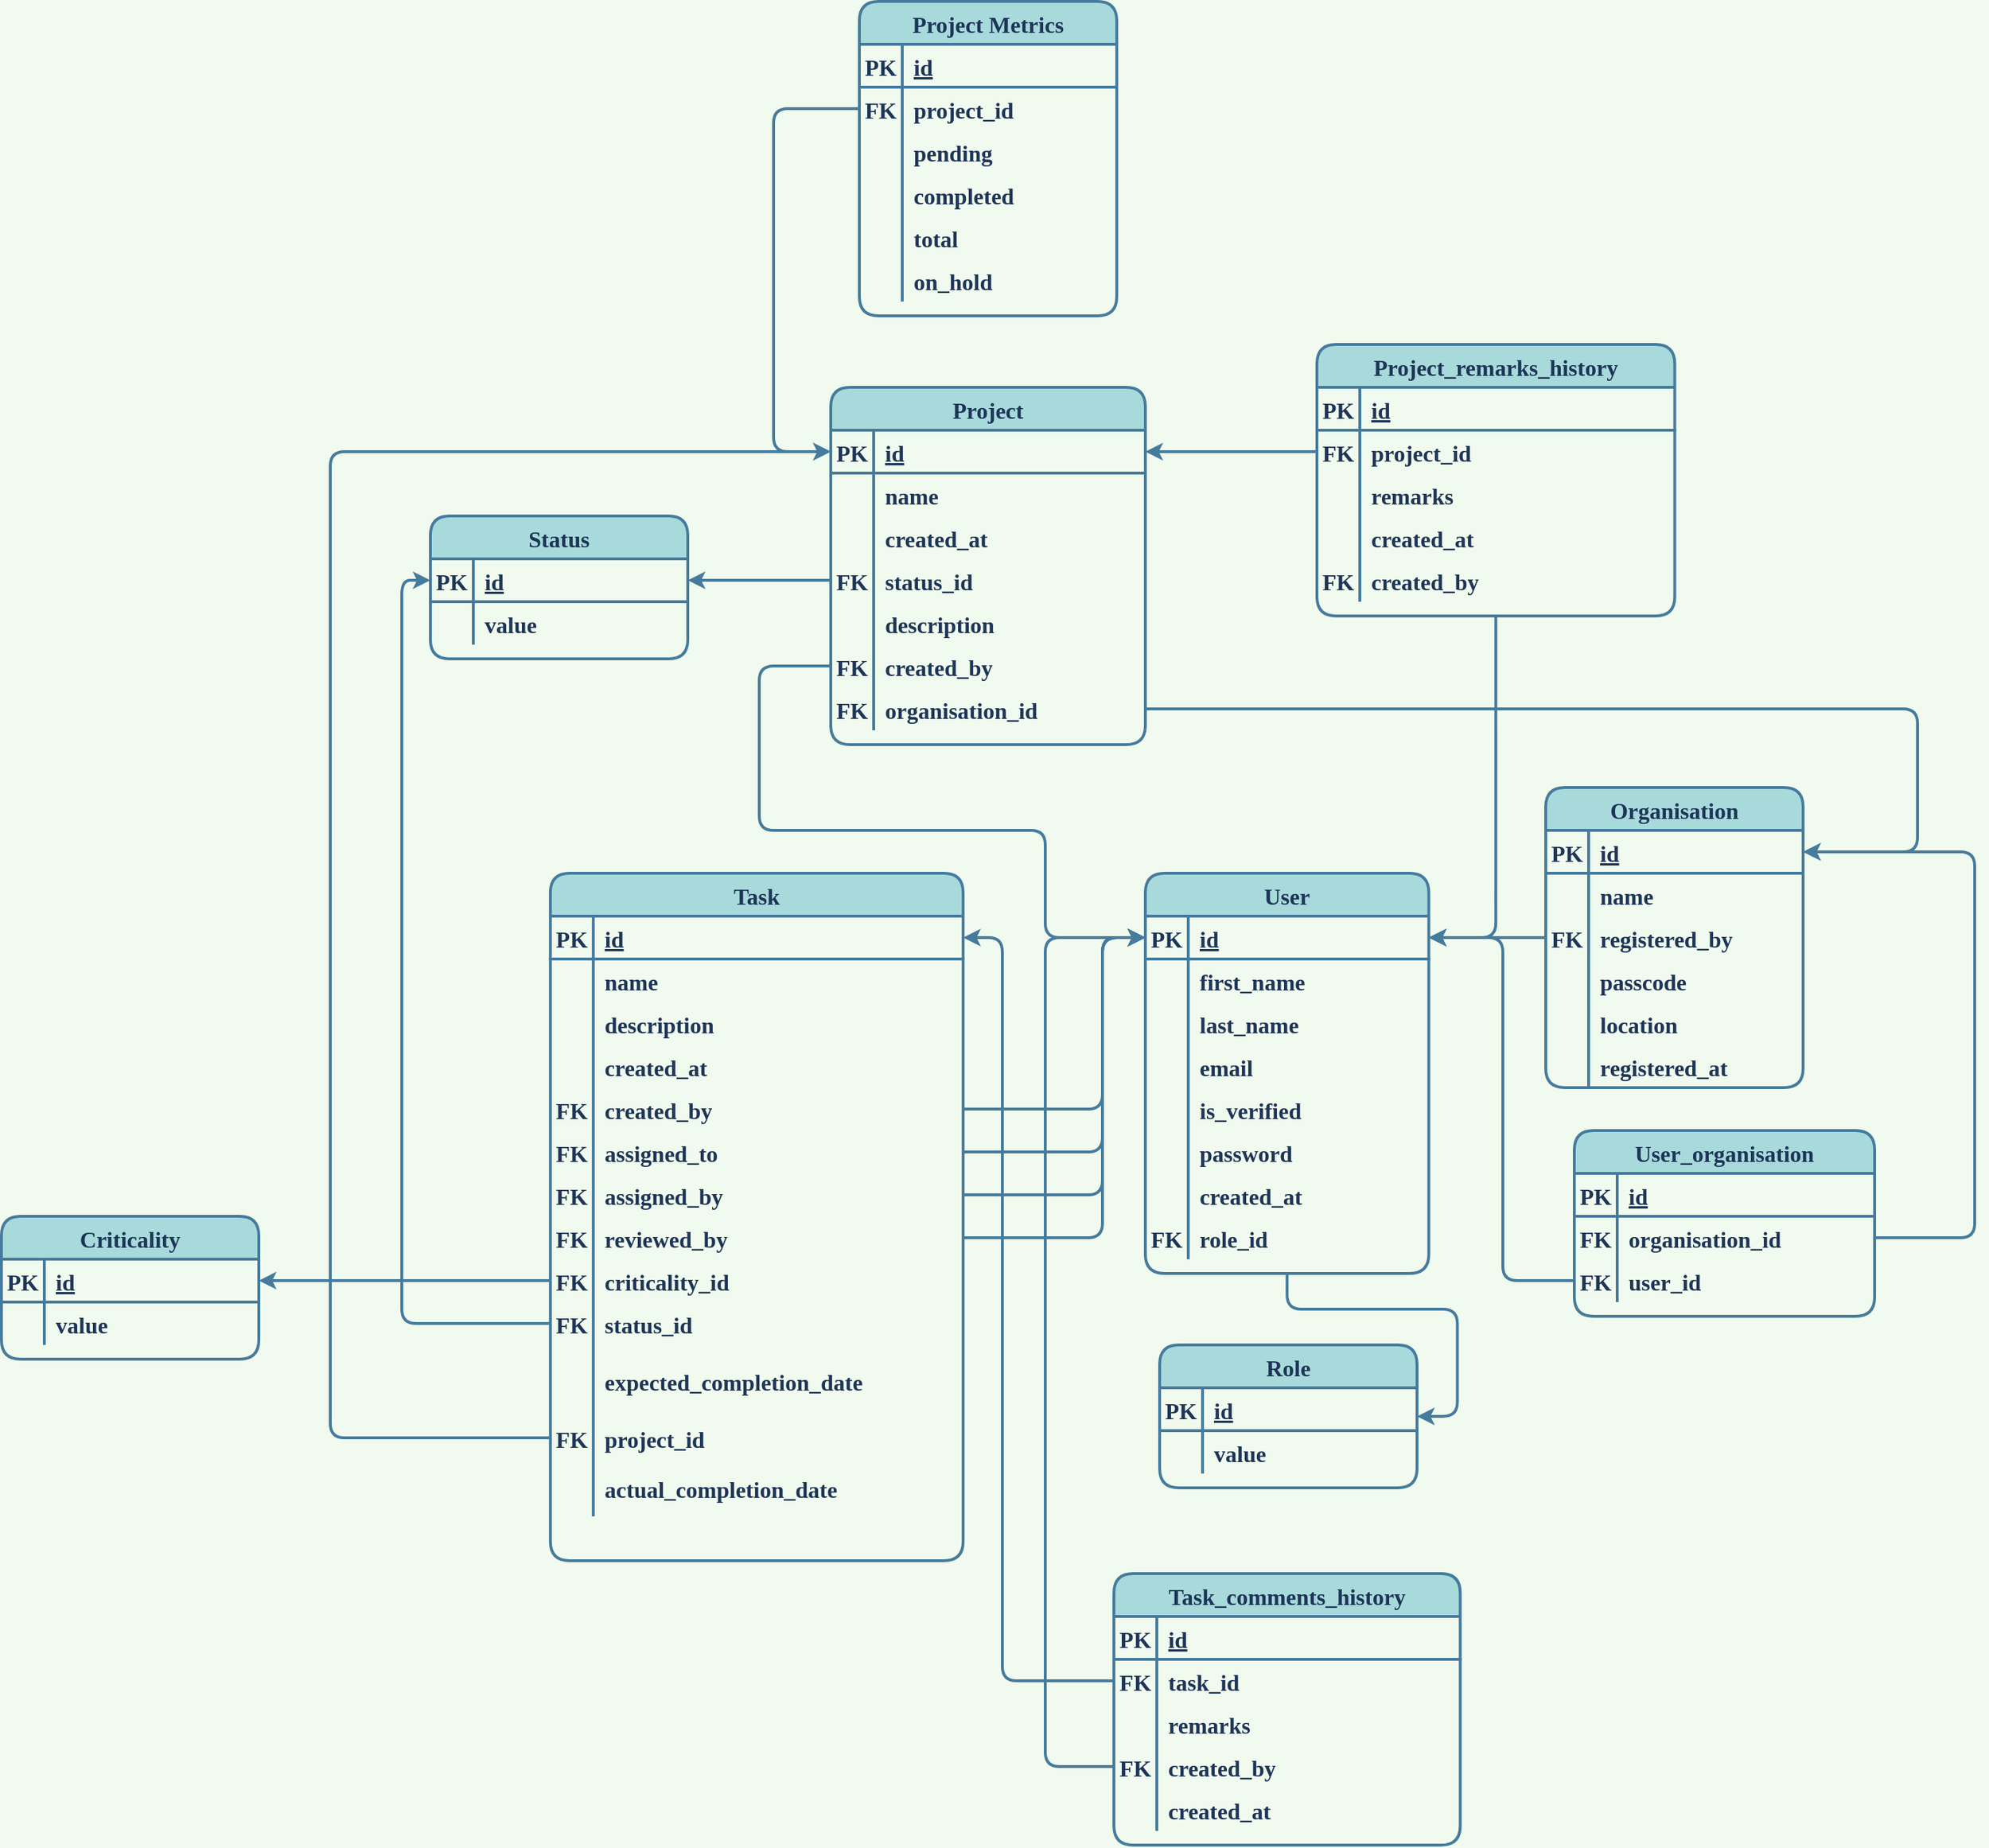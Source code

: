 <mxfile version="13.6.10" type="device"><diagram id="wCxy6Hsptm2hSELe-xra" name="Page-1"><mxGraphModel dx="2138" dy="1977" grid="1" gridSize="10" guides="1" tooltips="1" connect="1" arrows="1" fold="1" page="0" pageScale="1" pageWidth="850" pageHeight="1100" background="#F1FAEE" math="0" shadow="0" extFonts="Source Code Pro^https://fonts.googleapis.com/css?family=Source+Code+Pro"><root><mxCell id="0"/><mxCell id="1" parent="0"/><mxCell id="lnV4Pri6vXPrD_XtMToc-10" style="edgeStyle=orthogonalEdgeStyle;rounded=1;sketch=0;orthogonalLoop=1;jettySize=auto;html=1;exitX=0.5;exitY=1;exitDx=0;exitDy=0;entryX=1;entryY=0.5;entryDx=0;entryDy=0;strokeColor=#457B9D;strokeWidth=2;fillColor=#A8DADC;fontColor=#1D3557;" edge="1" parent="1" source="tXb9LpxNb9at7NcNSxQw-259" target="tXb9LpxNb9at7NcNSxQw-292"><mxGeometry relative="1" as="geometry"/></mxCell><mxCell id="tXb9LpxNb9at7NcNSxQw-259" value="User" style="shape=table;startSize=30;container=1;collapsible=1;childLayout=tableLayout;fixedRows=1;rowLines=0;fontStyle=1;align=center;resizeLast=1;fillColor=#A8DADC;strokeColor=#457B9D;fontFamily=Source Code Pro;FType=g;fontSize=16;textDirection=ltr;strokeWidth=2;fontColor=#1D3557;rounded=1;" parent="1" vertex="1"><mxGeometry x="90.0" y="-190" width="198.235" height="280" as="geometry"/></mxCell><mxCell id="tXb9LpxNb9at7NcNSxQw-260" value="" style="shape=partialRectangle;collapsible=0;dropTarget=0;pointerEvents=0;fillColor=none;top=0;left=0;bottom=1;right=0;points=[[0,0.5],[1,0.5]];portConstraint=eastwest;strokeColor=#457B9D;fontFamily=Source Code Pro;FType=g;fontSize=16;fontStyle=1;textDirection=ltr;strokeWidth=2;fontColor=#1D3557;rounded=1;" parent="tXb9LpxNb9at7NcNSxQw-259" vertex="1"><mxGeometry y="30" width="198.235" height="30" as="geometry"/></mxCell><mxCell id="tXb9LpxNb9at7NcNSxQw-261" value="PK" style="shape=partialRectangle;connectable=0;fillColor=none;top=0;left=0;bottom=0;right=0;fontStyle=1;overflow=hidden;strokeColor=#457B9D;fontFamily=Source Code Pro;FType=g;fontSize=16;textDirection=ltr;strokeWidth=2;fontColor=#1D3557;rounded=1;" parent="tXb9LpxNb9at7NcNSxQw-260" vertex="1"><mxGeometry width="30" height="30" as="geometry"/></mxCell><mxCell id="tXb9LpxNb9at7NcNSxQw-262" value="id" style="shape=partialRectangle;connectable=0;fillColor=none;top=0;left=0;bottom=0;right=0;align=left;spacingLeft=6;fontStyle=5;overflow=hidden;strokeColor=#457B9D;fontFamily=Source Code Pro;FType=g;fontSize=16;textDirection=ltr;strokeWidth=2;fontColor=#1D3557;rounded=1;" parent="tXb9LpxNb9at7NcNSxQw-260" vertex="1"><mxGeometry x="30" width="168.235" height="30" as="geometry"/></mxCell><mxCell id="tXb9LpxNb9at7NcNSxQw-263" value="" style="shape=partialRectangle;collapsible=0;dropTarget=0;pointerEvents=0;fillColor=none;top=0;left=0;bottom=0;right=0;points=[[0,0.5],[1,0.5]];portConstraint=eastwest;strokeColor=#457B9D;fontFamily=Source Code Pro;FType=g;fontSize=16;fontStyle=1;textDirection=ltr;strokeWidth=2;fontColor=#1D3557;rounded=1;" parent="tXb9LpxNb9at7NcNSxQw-259" vertex="1"><mxGeometry y="60" width="198.235" height="30" as="geometry"/></mxCell><mxCell id="tXb9LpxNb9at7NcNSxQw-264" value="" style="shape=partialRectangle;connectable=0;fillColor=none;top=0;left=0;bottom=0;right=0;editable=1;overflow=hidden;strokeColor=#457B9D;fontFamily=Source Code Pro;FType=g;fontSize=16;fontStyle=1;textDirection=ltr;strokeWidth=2;fontColor=#1D3557;rounded=1;" parent="tXb9LpxNb9at7NcNSxQw-263" vertex="1"><mxGeometry width="30" height="30" as="geometry"/></mxCell><mxCell id="tXb9LpxNb9at7NcNSxQw-265" value="first_name" style="shape=partialRectangle;connectable=0;fillColor=none;top=0;left=0;bottom=0;right=0;align=left;spacingLeft=6;overflow=hidden;strokeColor=#457B9D;fontFamily=Source Code Pro;FType=g;fontSize=16;fontStyle=1;textDirection=ltr;strokeWidth=2;fontColor=#1D3557;rounded=1;" parent="tXb9LpxNb9at7NcNSxQw-263" vertex="1"><mxGeometry x="30" width="168.235" height="30" as="geometry"/></mxCell><mxCell id="tXb9LpxNb9at7NcNSxQw-266" value="" style="shape=partialRectangle;collapsible=0;dropTarget=0;pointerEvents=0;fillColor=none;top=0;left=0;bottom=0;right=0;points=[[0,0.5],[1,0.5]];portConstraint=eastwest;strokeColor=#457B9D;fontFamily=Source Code Pro;FType=g;fontSize=16;fontStyle=1;textDirection=ltr;strokeWidth=2;fontColor=#1D3557;rounded=1;" parent="tXb9LpxNb9at7NcNSxQw-259" vertex="1"><mxGeometry y="90" width="198.235" height="30" as="geometry"/></mxCell><mxCell id="tXb9LpxNb9at7NcNSxQw-267" value="" style="shape=partialRectangle;connectable=0;fillColor=none;top=0;left=0;bottom=0;right=0;editable=1;overflow=hidden;strokeColor=#457B9D;fontFamily=Source Code Pro;FType=g;fontSize=16;fontStyle=1;textDirection=ltr;strokeWidth=2;fontColor=#1D3557;rounded=1;" parent="tXb9LpxNb9at7NcNSxQw-266" vertex="1"><mxGeometry width="30" height="30" as="geometry"/></mxCell><mxCell id="tXb9LpxNb9at7NcNSxQw-268" value="last_name" style="shape=partialRectangle;connectable=0;fillColor=none;top=0;left=0;bottom=0;right=0;align=left;spacingLeft=6;overflow=hidden;strokeColor=#457B9D;fontFamily=Source Code Pro;FType=g;fontSize=16;fontStyle=1;textDirection=ltr;strokeWidth=2;fontColor=#1D3557;rounded=1;" parent="tXb9LpxNb9at7NcNSxQw-266" vertex="1"><mxGeometry x="30" width="168.235" height="30" as="geometry"/></mxCell><mxCell id="tXb9LpxNb9at7NcNSxQw-269" value="" style="shape=partialRectangle;collapsible=0;dropTarget=0;pointerEvents=0;fillColor=none;top=0;left=0;bottom=0;right=0;points=[[0,0.5],[1,0.5]];portConstraint=eastwest;strokeColor=#457B9D;fontFamily=Source Code Pro;FType=g;fontSize=16;fontStyle=1;textDirection=ltr;strokeWidth=2;fontColor=#1D3557;rounded=1;" parent="tXb9LpxNb9at7NcNSxQw-259" vertex="1"><mxGeometry y="120" width="198.235" height="30" as="geometry"/></mxCell><mxCell id="tXb9LpxNb9at7NcNSxQw-270" value="" style="shape=partialRectangle;connectable=0;fillColor=none;top=0;left=0;bottom=0;right=0;editable=1;overflow=hidden;strokeColor=#457B9D;fontFamily=Source Code Pro;FType=g;fontSize=16;fontStyle=1;textDirection=ltr;strokeWidth=2;fontColor=#1D3557;rounded=1;" parent="tXb9LpxNb9at7NcNSxQw-269" vertex="1"><mxGeometry width="30" height="30" as="geometry"/></mxCell><mxCell id="tXb9LpxNb9at7NcNSxQw-271" value="email" style="shape=partialRectangle;connectable=0;fillColor=none;top=0;left=0;bottom=0;right=0;align=left;spacingLeft=6;overflow=hidden;strokeColor=#457B9D;fontFamily=Source Code Pro;FType=g;fontSize=16;fontStyle=1;textDirection=ltr;strokeWidth=2;fontColor=#1D3557;rounded=1;" parent="tXb9LpxNb9at7NcNSxQw-269" vertex="1"><mxGeometry x="30" width="168.235" height="30" as="geometry"/></mxCell><mxCell id="tXb9LpxNb9at7NcNSxQw-272" value="" style="shape=partialRectangle;collapsible=0;dropTarget=0;pointerEvents=0;fillColor=none;top=0;left=0;bottom=0;right=0;points=[[0,0.5],[1,0.5]];portConstraint=eastwest;strokeColor=#457B9D;fontFamily=Source Code Pro;FType=g;fontSize=16;fontStyle=1;textDirection=ltr;strokeWidth=2;fontColor=#1D3557;rounded=1;" parent="tXb9LpxNb9at7NcNSxQw-259" vertex="1"><mxGeometry y="150" width="198.235" height="30" as="geometry"/></mxCell><mxCell id="tXb9LpxNb9at7NcNSxQw-273" value="" style="shape=partialRectangle;connectable=0;fillColor=none;top=0;left=0;bottom=0;right=0;editable=1;overflow=hidden;strokeColor=#457B9D;fontFamily=Source Code Pro;FType=g;fontSize=16;fontStyle=1;textDirection=ltr;strokeWidth=2;fontColor=#1D3557;rounded=1;" parent="tXb9LpxNb9at7NcNSxQw-272" vertex="1"><mxGeometry width="30" height="30" as="geometry"/></mxCell><mxCell id="tXb9LpxNb9at7NcNSxQw-274" value="is_verified" style="shape=partialRectangle;connectable=0;fillColor=none;top=0;left=0;bottom=0;right=0;align=left;spacingLeft=6;overflow=hidden;strokeColor=#457B9D;fontFamily=Source Code Pro;FType=g;fontSize=16;fontStyle=1;textDirection=ltr;strokeWidth=2;fontColor=#1D3557;rounded=1;" parent="tXb9LpxNb9at7NcNSxQw-272" vertex="1"><mxGeometry x="30" width="168.235" height="30" as="geometry"/></mxCell><mxCell id="tXb9LpxNb9at7NcNSxQw-275" value="" style="shape=partialRectangle;collapsible=0;dropTarget=0;pointerEvents=0;fillColor=none;top=0;left=0;bottom=0;right=0;points=[[0,0.5],[1,0.5]];portConstraint=eastwest;strokeColor=#457B9D;fontFamily=Source Code Pro;FType=g;fontSize=16;fontStyle=1;textDirection=ltr;strokeWidth=2;fontColor=#1D3557;rounded=1;" parent="tXb9LpxNb9at7NcNSxQw-259" vertex="1"><mxGeometry y="180" width="198.235" height="30" as="geometry"/></mxCell><mxCell id="tXb9LpxNb9at7NcNSxQw-276" value="" style="shape=partialRectangle;connectable=0;fillColor=none;top=0;left=0;bottom=0;right=0;editable=1;overflow=hidden;strokeColor=#457B9D;fontFamily=Source Code Pro;FType=g;fontSize=16;fontStyle=1;textDirection=ltr;strokeWidth=2;fontColor=#1D3557;rounded=1;" parent="tXb9LpxNb9at7NcNSxQw-275" vertex="1"><mxGeometry width="30" height="30" as="geometry"/></mxCell><mxCell id="tXb9LpxNb9at7NcNSxQw-277" value="password" style="shape=partialRectangle;connectable=0;fillColor=none;top=0;left=0;bottom=0;right=0;align=left;spacingLeft=6;overflow=hidden;strokeColor=#457B9D;fontFamily=Source Code Pro;FType=g;fontSize=16;fontStyle=1;textDirection=ltr;strokeWidth=2;fontColor=#1D3557;rounded=1;" parent="tXb9LpxNb9at7NcNSxQw-275" vertex="1"><mxGeometry x="30" width="168.235" height="30" as="geometry"/></mxCell><mxCell id="tXb9LpxNb9at7NcNSxQw-278" value="" style="shape=partialRectangle;collapsible=0;dropTarget=0;pointerEvents=0;fillColor=none;top=0;left=0;bottom=0;right=0;points=[[0,0.5],[1,0.5]];portConstraint=eastwest;strokeColor=#457B9D;fontFamily=Source Code Pro;FType=g;fontSize=16;fontStyle=1;textDirection=ltr;strokeWidth=2;fontColor=#1D3557;rounded=1;" parent="tXb9LpxNb9at7NcNSxQw-259" vertex="1"><mxGeometry y="210" width="198.235" height="30" as="geometry"/></mxCell><mxCell id="tXb9LpxNb9at7NcNSxQw-279" value="" style="shape=partialRectangle;connectable=0;fillColor=none;top=0;left=0;bottom=0;right=0;editable=1;overflow=hidden;strokeColor=#457B9D;fontFamily=Source Code Pro;FType=g;fontSize=16;fontStyle=1;textDirection=ltr;strokeWidth=2;fontColor=#1D3557;rounded=1;" parent="tXb9LpxNb9at7NcNSxQw-278" vertex="1"><mxGeometry width="30" height="30" as="geometry"/></mxCell><mxCell id="tXb9LpxNb9at7NcNSxQw-280" value="created_at" style="shape=partialRectangle;connectable=0;fillColor=none;top=0;left=0;bottom=0;right=0;align=left;spacingLeft=6;overflow=hidden;strokeColor=#457B9D;fontFamily=Source Code Pro;FType=g;fontSize=16;fontStyle=1;textDirection=ltr;strokeWidth=2;fontColor=#1D3557;rounded=1;" parent="tXb9LpxNb9at7NcNSxQw-278" vertex="1"><mxGeometry x="30" width="168.235" height="30" as="geometry"/></mxCell><mxCell id="tXb9LpxNb9at7NcNSxQw-284" value="" style="shape=partialRectangle;collapsible=0;dropTarget=0;pointerEvents=0;fillColor=none;top=0;left=0;bottom=0;right=0;points=[[0,0.5],[1,0.5]];portConstraint=eastwest;strokeColor=#457B9D;fontFamily=Source Code Pro;FType=g;fontSize=16;fontStyle=1;textDirection=ltr;strokeWidth=2;fontColor=#1D3557;rounded=1;" parent="tXb9LpxNb9at7NcNSxQw-259" vertex="1"><mxGeometry y="240" width="198.235" height="30" as="geometry"/></mxCell><mxCell id="tXb9LpxNb9at7NcNSxQw-285" value="FK" style="shape=partialRectangle;connectable=0;fillColor=none;top=0;left=0;bottom=0;right=0;editable=1;overflow=hidden;strokeColor=#457B9D;fontFamily=Source Code Pro;FType=g;fontSize=16;fontStyle=1;textDirection=ltr;strokeWidth=2;fontColor=#1D3557;rounded=1;" parent="tXb9LpxNb9at7NcNSxQw-284" vertex="1"><mxGeometry width="30" height="30" as="geometry"/></mxCell><mxCell id="tXb9LpxNb9at7NcNSxQw-286" value="role_id" style="shape=partialRectangle;connectable=0;fillColor=none;top=0;left=0;bottom=0;right=0;align=left;spacingLeft=6;overflow=hidden;strokeColor=#457B9D;fontFamily=Source Code Pro;FType=g;fontSize=16;fontStyle=1;textDirection=ltr;strokeWidth=2;fontColor=#1D3557;rounded=1;" parent="tXb9LpxNb9at7NcNSxQw-284" vertex="1"><mxGeometry x="30" width="168.235" height="30" as="geometry"/></mxCell><mxCell id="tXb9LpxNb9at7NcNSxQw-222" value="Task" style="shape=table;startSize=30;container=1;collapsible=1;childLayout=tableLayout;fixedRows=1;rowLines=0;fontStyle=1;align=center;resizeLast=1;strokeColor=#457B9D;fillColor=#A8DADC;fontFamily=Source Code Pro;fontSize=16;strokeWidth=2;FType=g;fontColor=#1D3557;rounded=1;" parent="1" vertex="1"><mxGeometry x="-326.09" y="-190" width="288.65" height="481.0" as="geometry"/></mxCell><mxCell id="tXb9LpxNb9at7NcNSxQw-223" value="" style="shape=partialRectangle;collapsible=0;dropTarget=0;pointerEvents=0;fillColor=none;top=0;left=0;bottom=1;right=0;points=[[0,0.5],[1,0.5]];portConstraint=eastwest;fontFamily=Source Code Pro;fontSize=16;strokeColor=#457B9D;fontStyle=1;strokeWidth=2;FType=g;fontColor=#1D3557;rounded=1;" parent="tXb9LpxNb9at7NcNSxQw-222" vertex="1"><mxGeometry y="30" width="288.65" height="30" as="geometry"/></mxCell><mxCell id="tXb9LpxNb9at7NcNSxQw-224" value="PK" style="shape=partialRectangle;connectable=0;fillColor=none;top=0;left=0;bottom=0;right=0;fontStyle=1;overflow=hidden;fontSize=16;fontFamily=Source Code Pro;strokeColor=#457B9D;strokeWidth=2;FType=g;fontColor=#1D3557;rounded=1;" parent="tXb9LpxNb9at7NcNSxQw-223" vertex="1"><mxGeometry width="30" height="30" as="geometry"/></mxCell><mxCell id="tXb9LpxNb9at7NcNSxQw-225" value="id" style="shape=partialRectangle;connectable=0;fillColor=none;top=0;left=0;bottom=0;right=0;align=left;spacingLeft=6;fontStyle=5;overflow=hidden;fontFamily=Source Code Pro;fontSize=16;strokeColor=#457B9D;strokeWidth=2;FType=g;fontColor=#1D3557;rounded=1;" parent="tXb9LpxNb9at7NcNSxQw-223" vertex="1"><mxGeometry x="30" width="258.65" height="30" as="geometry"/></mxCell><mxCell id="tXb9LpxNb9at7NcNSxQw-226" value="" style="shape=partialRectangle;collapsible=0;dropTarget=0;pointerEvents=0;fillColor=none;top=0;left=0;bottom=0;right=0;points=[[0,0.5],[1,0.5]];portConstraint=eastwest;fontFamily=Source Code Pro;fontSize=16;strokeColor=#457B9D;fontStyle=1;strokeWidth=2;FType=g;fontColor=#1D3557;rounded=1;" parent="tXb9LpxNb9at7NcNSxQw-222" vertex="1"><mxGeometry y="60" width="288.65" height="30" as="geometry"/></mxCell><mxCell id="tXb9LpxNb9at7NcNSxQw-227" value="" style="shape=partialRectangle;connectable=0;fillColor=none;top=0;left=0;bottom=0;right=0;editable=1;overflow=hidden;fontFamily=Source Code Pro;fontSize=16;strokeColor=#457B9D;fontStyle=1;strokeWidth=2;FType=g;fontColor=#1D3557;rounded=1;" parent="tXb9LpxNb9at7NcNSxQw-226" vertex="1"><mxGeometry width="30" height="30" as="geometry"/></mxCell><mxCell id="tXb9LpxNb9at7NcNSxQw-228" value="name" style="shape=partialRectangle;connectable=0;fillColor=none;top=0;left=0;bottom=0;right=0;align=left;spacingLeft=6;overflow=hidden;fontFamily=Source Code Pro;fontSize=16;strokeColor=#457B9D;fontStyle=1;strokeWidth=2;FType=g;fontColor=#1D3557;rounded=1;" parent="tXb9LpxNb9at7NcNSxQw-226" vertex="1"><mxGeometry x="30" width="258.65" height="30" as="geometry"/></mxCell><mxCell id="tXb9LpxNb9at7NcNSxQw-229" value="" style="shape=partialRectangle;collapsible=0;dropTarget=0;pointerEvents=0;fillColor=none;top=0;left=0;bottom=0;right=0;points=[[0,0.5],[1,0.5]];portConstraint=eastwest;fontFamily=Source Code Pro;fontSize=16;strokeColor=#457B9D;fontStyle=1;strokeWidth=2;FType=g;fontColor=#1D3557;rounded=1;" parent="tXb9LpxNb9at7NcNSxQw-222" vertex="1"><mxGeometry y="90" width="288.65" height="30" as="geometry"/></mxCell><mxCell id="tXb9LpxNb9at7NcNSxQw-230" value="" style="shape=partialRectangle;connectable=0;fillColor=none;top=0;left=0;bottom=0;right=0;editable=1;overflow=hidden;fontFamily=Source Code Pro;fontSize=16;strokeColor=#457B9D;fontStyle=1;strokeWidth=2;FType=g;fontColor=#1D3557;rounded=1;" parent="tXb9LpxNb9at7NcNSxQw-229" vertex="1"><mxGeometry width="30" height="30" as="geometry"/></mxCell><mxCell id="tXb9LpxNb9at7NcNSxQw-231" value="description" style="shape=partialRectangle;connectable=0;fillColor=none;top=0;left=0;bottom=0;right=0;align=left;spacingLeft=6;overflow=hidden;fontFamily=Source Code Pro;fontSize=16;strokeColor=#457B9D;fontStyle=1;strokeWidth=2;FType=g;fontColor=#1D3557;rounded=1;" parent="tXb9LpxNb9at7NcNSxQw-229" vertex="1"><mxGeometry x="30" width="258.65" height="30" as="geometry"/></mxCell><mxCell id="tXb9LpxNb9at7NcNSxQw-232" value="" style="shape=partialRectangle;collapsible=0;dropTarget=0;pointerEvents=0;fillColor=none;top=0;left=0;bottom=0;right=0;points=[[0,0.5],[1,0.5]];portConstraint=eastwest;fontFamily=Source Code Pro;fontSize=16;strokeColor=#457B9D;fontStyle=1;strokeWidth=2;FType=g;fontColor=#1D3557;rounded=1;" parent="tXb9LpxNb9at7NcNSxQw-222" vertex="1"><mxGeometry y="120" width="288.65" height="30" as="geometry"/></mxCell><mxCell id="tXb9LpxNb9at7NcNSxQw-233" value="" style="shape=partialRectangle;connectable=0;fillColor=none;top=0;left=0;bottom=0;right=0;editable=1;overflow=hidden;fontFamily=Source Code Pro;fontSize=16;strokeColor=#457B9D;fontStyle=1;strokeWidth=2;FType=g;fontColor=#1D3557;rounded=1;" parent="tXb9LpxNb9at7NcNSxQw-232" vertex="1"><mxGeometry width="30" height="30" as="geometry"/></mxCell><mxCell id="tXb9LpxNb9at7NcNSxQw-234" value="created_at" style="shape=partialRectangle;connectable=0;fillColor=none;top=0;left=0;bottom=0;right=0;align=left;spacingLeft=6;overflow=hidden;fontFamily=Source Code Pro;fontSize=16;strokeColor=#457B9D;fontStyle=1;strokeWidth=2;FType=g;fontColor=#1D3557;rounded=1;" parent="tXb9LpxNb9at7NcNSxQw-232" vertex="1"><mxGeometry x="30" width="258.65" height="30" as="geometry"/></mxCell><mxCell id="tXb9LpxNb9at7NcNSxQw-235" value="" style="shape=partialRectangle;collapsible=0;dropTarget=0;pointerEvents=0;fillColor=none;top=0;left=0;bottom=0;right=0;points=[[0,0.5],[1,0.5]];portConstraint=eastwest;fontFamily=Source Code Pro;fontSize=16;strokeColor=#457B9D;fontStyle=1;strokeWidth=2;FType=g;fontColor=#1D3557;rounded=1;" parent="tXb9LpxNb9at7NcNSxQw-222" vertex="1"><mxGeometry y="150" width="288.65" height="30" as="geometry"/></mxCell><mxCell id="tXb9LpxNb9at7NcNSxQw-236" value="FK" style="shape=partialRectangle;connectable=0;fillColor=none;top=0;left=0;bottom=0;right=0;editable=1;overflow=hidden;fontFamily=Source Code Pro;fontSize=16;strokeColor=#457B9D;fontStyle=1;strokeWidth=2;FType=g;fontColor=#1D3557;rounded=1;" parent="tXb9LpxNb9at7NcNSxQw-235" vertex="1"><mxGeometry width="30" height="30" as="geometry"/></mxCell><mxCell id="tXb9LpxNb9at7NcNSxQw-237" value="created_by" style="shape=partialRectangle;connectable=0;fillColor=none;top=0;left=0;bottom=0;right=0;align=left;spacingLeft=6;overflow=hidden;fontFamily=Source Code Pro;fontSize=16;strokeColor=#457B9D;fontStyle=1;strokeWidth=2;FType=g;fontColor=#1D3557;rounded=1;" parent="tXb9LpxNb9at7NcNSxQw-235" vertex="1"><mxGeometry x="30" width="258.65" height="30" as="geometry"/></mxCell><mxCell id="tXb9LpxNb9at7NcNSxQw-238" value="" style="shape=partialRectangle;collapsible=0;dropTarget=0;pointerEvents=0;fillColor=none;top=0;left=0;bottom=0;right=0;points=[[0,0.5],[1,0.5]];portConstraint=eastwest;fontFamily=Source Code Pro;fontSize=16;strokeColor=#457B9D;fontStyle=1;strokeWidth=2;FType=g;fontColor=#1D3557;rounded=1;" parent="tXb9LpxNb9at7NcNSxQw-222" vertex="1"><mxGeometry y="180" width="288.65" height="30" as="geometry"/></mxCell><mxCell id="tXb9LpxNb9at7NcNSxQw-239" value="FK" style="shape=partialRectangle;connectable=0;fillColor=none;top=0;left=0;bottom=0;right=0;editable=1;overflow=hidden;fontFamily=Source Code Pro;fontSize=16;strokeColor=#457B9D;fontStyle=1;strokeWidth=2;FType=g;fontColor=#1D3557;rounded=1;" parent="tXb9LpxNb9at7NcNSxQw-238" vertex="1"><mxGeometry width="30" height="30" as="geometry"/></mxCell><mxCell id="tXb9LpxNb9at7NcNSxQw-240" value="assigned_to" style="shape=partialRectangle;connectable=0;fillColor=none;top=0;left=0;bottom=0;right=0;align=left;spacingLeft=6;overflow=hidden;fontFamily=Source Code Pro;fontSize=16;strokeColor=#457B9D;fontStyle=1;strokeWidth=2;FType=g;fontColor=#1D3557;rounded=1;" parent="tXb9LpxNb9at7NcNSxQw-238" vertex="1"><mxGeometry x="30" width="258.65" height="30" as="geometry"/></mxCell><mxCell id="tXb9LpxNb9at7NcNSxQw-241" value="" style="shape=partialRectangle;collapsible=0;dropTarget=0;pointerEvents=0;fillColor=none;top=0;left=0;bottom=0;right=0;points=[[0,0.5],[1,0.5]];portConstraint=eastwest;fontFamily=Source Code Pro;fontSize=16;strokeColor=#457B9D;fontStyle=1;strokeWidth=2;FType=g;fontColor=#1D3557;rounded=1;" parent="tXb9LpxNb9at7NcNSxQw-222" vertex="1"><mxGeometry y="210" width="288.65" height="30" as="geometry"/></mxCell><mxCell id="tXb9LpxNb9at7NcNSxQw-242" value="FK" style="shape=partialRectangle;connectable=0;fillColor=none;top=0;left=0;bottom=0;right=0;editable=1;overflow=hidden;fontFamily=Source Code Pro;fontSize=16;strokeColor=#457B9D;fontStyle=1;strokeWidth=2;FType=g;fontColor=#1D3557;rounded=1;" parent="tXb9LpxNb9at7NcNSxQw-241" vertex="1"><mxGeometry width="30" height="30" as="geometry"/></mxCell><mxCell id="tXb9LpxNb9at7NcNSxQw-243" value="assigned_by" style="shape=partialRectangle;connectable=0;fillColor=none;top=0;left=0;bottom=0;right=0;align=left;spacingLeft=6;overflow=hidden;fontFamily=Source Code Pro;fontSize=16;strokeColor=#457B9D;fontStyle=1;strokeWidth=2;FType=g;fontColor=#1D3557;rounded=1;" parent="tXb9LpxNb9at7NcNSxQw-241" vertex="1"><mxGeometry x="30" width="258.65" height="30" as="geometry"/></mxCell><mxCell id="lnV4Pri6vXPrD_XtMToc-4" value="" style="shape=partialRectangle;collapsible=0;dropTarget=0;pointerEvents=0;fillColor=none;top=0;left=0;bottom=0;right=0;points=[[0,0.5],[1,0.5]];portConstraint=eastwest;fontFamily=Source Code Pro;fontSize=16;strokeColor=#457B9D;fontStyle=1;strokeWidth=2;FType=g;fontColor=#1D3557;rounded=1;" vertex="1" parent="tXb9LpxNb9at7NcNSxQw-222"><mxGeometry y="240" width="288.65" height="30" as="geometry"/></mxCell><mxCell id="lnV4Pri6vXPrD_XtMToc-5" value="FK" style="shape=partialRectangle;connectable=0;fillColor=none;top=0;left=0;bottom=0;right=0;editable=1;overflow=hidden;fontFamily=Source Code Pro;fontSize=16;strokeColor=#457B9D;fontStyle=1;strokeWidth=2;FType=g;fontColor=#1D3557;rounded=1;" vertex="1" parent="lnV4Pri6vXPrD_XtMToc-4"><mxGeometry width="30" height="30" as="geometry"/></mxCell><mxCell id="lnV4Pri6vXPrD_XtMToc-6" value="reviewed_by" style="shape=partialRectangle;connectable=0;fillColor=none;top=0;left=0;bottom=0;right=0;align=left;spacingLeft=6;overflow=hidden;fontFamily=Source Code Pro;fontSize=16;strokeColor=#457B9D;fontStyle=1;strokeWidth=2;FType=g;fontColor=#1D3557;rounded=1;" vertex="1" parent="lnV4Pri6vXPrD_XtMToc-4"><mxGeometry x="30" width="258.65" height="30" as="geometry"/></mxCell><mxCell id="tXb9LpxNb9at7NcNSxQw-244" value="" style="shape=partialRectangle;collapsible=0;dropTarget=0;pointerEvents=0;fillColor=none;top=0;left=0;bottom=0;right=0;points=[[0,0.5],[1,0.5]];portConstraint=eastwest;fontFamily=Source Code Pro;fontSize=16;strokeColor=#457B9D;fontStyle=1;strokeWidth=2;FType=g;fontColor=#1D3557;rounded=1;" parent="tXb9LpxNb9at7NcNSxQw-222" vertex="1"><mxGeometry y="270" width="288.65" height="30" as="geometry"/></mxCell><mxCell id="tXb9LpxNb9at7NcNSxQw-245" value="FK" style="shape=partialRectangle;connectable=0;fillColor=none;top=0;left=0;bottom=0;right=0;editable=1;overflow=hidden;fontFamily=Source Code Pro;fontSize=16;strokeColor=#457B9D;fontStyle=1;strokeWidth=2;FType=g;fontColor=#1D3557;rounded=1;" parent="tXb9LpxNb9at7NcNSxQw-244" vertex="1"><mxGeometry width="30" height="30" as="geometry"/></mxCell><mxCell id="tXb9LpxNb9at7NcNSxQw-246" value="criticality_id" style="shape=partialRectangle;connectable=0;fillColor=none;top=0;left=0;bottom=0;right=0;align=left;spacingLeft=6;overflow=hidden;fontFamily=Source Code Pro;fontSize=16;strokeColor=#457B9D;fontStyle=1;strokeWidth=2;FType=g;fontColor=#1D3557;rounded=1;" parent="tXb9LpxNb9at7NcNSxQw-244" vertex="1"><mxGeometry x="30" width="258.65" height="30" as="geometry"/></mxCell><mxCell id="tXb9LpxNb9at7NcNSxQw-247" value="" style="shape=partialRectangle;collapsible=0;dropTarget=0;pointerEvents=0;fillColor=none;top=0;left=0;bottom=0;right=0;points=[[0,0.5],[1,0.5]];portConstraint=eastwest;fontFamily=Source Code Pro;fontSize=16;strokeColor=#457B9D;fontStyle=1;strokeWidth=2;FType=g;fontColor=#1D3557;rounded=1;" parent="tXb9LpxNb9at7NcNSxQw-222" vertex="1"><mxGeometry y="300" width="288.65" height="30" as="geometry"/></mxCell><mxCell id="tXb9LpxNb9at7NcNSxQw-248" value="FK" style="shape=partialRectangle;connectable=0;fillColor=none;top=0;left=0;bottom=0;right=0;editable=1;overflow=hidden;fontFamily=Source Code Pro;fontSize=16;strokeColor=#457B9D;fontStyle=1;strokeWidth=2;FType=g;fontColor=#1D3557;rounded=1;" parent="tXb9LpxNb9at7NcNSxQw-247" vertex="1"><mxGeometry width="30" height="30" as="geometry"/></mxCell><mxCell id="tXb9LpxNb9at7NcNSxQw-249" value="status_id" style="shape=partialRectangle;connectable=0;fillColor=none;top=0;left=0;bottom=0;right=0;align=left;spacingLeft=6;overflow=hidden;fontFamily=Source Code Pro;fontSize=16;strokeColor=#457B9D;fontStyle=1;strokeWidth=2;FType=g;fontColor=#1D3557;rounded=1;" parent="tXb9LpxNb9at7NcNSxQw-247" vertex="1"><mxGeometry x="30" width="258.65" height="30" as="geometry"/></mxCell><mxCell id="tXb9LpxNb9at7NcNSxQw-250" value="" style="shape=partialRectangle;collapsible=0;dropTarget=0;pointerEvents=0;fillColor=none;top=0;left=0;bottom=0;right=0;points=[[0,0.5],[1,0.5]];portConstraint=eastwest;fontFamily=Source Code Pro;fontSize=16;strokeColor=#457B9D;fontStyle=1;strokeWidth=2;FType=g;fontColor=#1D3557;rounded=1;" parent="tXb9LpxNb9at7NcNSxQw-222" vertex="1"><mxGeometry y="330" width="288.65" height="50" as="geometry"/></mxCell><mxCell id="tXb9LpxNb9at7NcNSxQw-251" value="" style="shape=partialRectangle;connectable=0;fillColor=none;top=0;left=0;bottom=0;right=0;editable=1;overflow=hidden;fontFamily=Source Code Pro;fontSize=16;strokeColor=#457B9D;fontStyle=1;strokeWidth=2;FType=g;fontColor=#1D3557;rounded=1;" parent="tXb9LpxNb9at7NcNSxQw-250" vertex="1"><mxGeometry width="30" height="50" as="geometry"/></mxCell><mxCell id="tXb9LpxNb9at7NcNSxQw-252" value="expected_completion_date" style="shape=partialRectangle;connectable=0;fillColor=none;top=0;left=0;bottom=0;right=0;align=left;spacingLeft=6;overflow=hidden;fontFamily=Source Code Pro;fontSize=16;strokeColor=#457B9D;fontStyle=1;strokeWidth=2;FType=g;fontColor=#1D3557;rounded=1;" parent="tXb9LpxNb9at7NcNSxQw-250" vertex="1"><mxGeometry x="30" width="258.65" height="50" as="geometry"/></mxCell><mxCell id="tXb9LpxNb9at7NcNSxQw-253" value="" style="shape=partialRectangle;collapsible=0;dropTarget=0;pointerEvents=0;fillColor=none;top=0;left=0;bottom=0;right=0;points=[[0,0.5],[1,0.5]];portConstraint=eastwest;fontFamily=Source Code Pro;fontSize=16;strokeColor=#457B9D;fontStyle=1;strokeWidth=2;FType=g;fontColor=#1D3557;rounded=1;" parent="tXb9LpxNb9at7NcNSxQw-222" vertex="1"><mxGeometry y="380" width="288.65" height="30" as="geometry"/></mxCell><mxCell id="tXb9LpxNb9at7NcNSxQw-254" value="FK" style="shape=partialRectangle;connectable=0;fillColor=none;top=0;left=0;bottom=0;right=0;editable=1;overflow=hidden;fontFamily=Source Code Pro;fontSize=16;strokeColor=#457B9D;fontStyle=1;strokeWidth=2;FType=g;fontColor=#1D3557;rounded=1;" parent="tXb9LpxNb9at7NcNSxQw-253" vertex="1"><mxGeometry width="30" height="30" as="geometry"/></mxCell><mxCell id="tXb9LpxNb9at7NcNSxQw-255" value="project_id" style="shape=partialRectangle;connectable=0;fillColor=none;top=0;left=0;bottom=0;right=0;align=left;spacingLeft=6;overflow=hidden;fontFamily=Source Code Pro;fontSize=16;strokeColor=#457B9D;fontStyle=1;strokeWidth=2;FType=g;fontColor=#1D3557;rounded=1;" parent="tXb9LpxNb9at7NcNSxQw-253" vertex="1"><mxGeometry x="30" width="258.65" height="30" as="geometry"/></mxCell><mxCell id="mpdYPfYyyyW2JJoy8OGN-1" value="" style="shape=partialRectangle;collapsible=0;dropTarget=0;pointerEvents=0;fillColor=none;top=0;left=0;bottom=0;right=0;points=[[0,0.5],[1,0.5]];portConstraint=eastwest;fontFamily=Source Code Pro;fontSize=16;strokeColor=#457B9D;fontStyle=1;strokeWidth=2;FType=g;fontColor=#1D3557;rounded=1;" parent="tXb9LpxNb9at7NcNSxQw-222" vertex="1"><mxGeometry y="410" width="288.65" height="40" as="geometry"/></mxCell><mxCell id="mpdYPfYyyyW2JJoy8OGN-2" value="" style="shape=partialRectangle;connectable=0;fillColor=none;top=0;left=0;bottom=0;right=0;editable=1;overflow=hidden;fontFamily=Source Code Pro;fontSize=16;strokeColor=#457B9D;fontStyle=1;strokeWidth=2;FType=g;fontColor=#1D3557;rounded=1;" parent="mpdYPfYyyyW2JJoy8OGN-1" vertex="1"><mxGeometry width="30" height="40" as="geometry"/></mxCell><mxCell id="mpdYPfYyyyW2JJoy8OGN-3" value="actual_completion_date" style="shape=partialRectangle;connectable=0;fillColor=none;top=0;left=0;bottom=0;right=0;align=left;spacingLeft=6;overflow=hidden;fontFamily=Source Code Pro;fontSize=16;strokeColor=#457B9D;fontStyle=1;strokeWidth=2;FType=g;fontColor=#1D3557;rounded=1;" parent="mpdYPfYyyyW2JJoy8OGN-1" vertex="1"><mxGeometry x="30" width="258.65" height="40" as="geometry"/></mxCell><mxCell id="mpdYPfYyyyW2JJoy8OGN-59" style="edgeStyle=orthogonalEdgeStyle;sketch=0;orthogonalLoop=1;jettySize=auto;html=1;exitX=1;exitY=0.5;exitDx=0;exitDy=0;entryX=0;entryY=0.5;entryDx=0;entryDy=0;strokeColor=#457B9D;fillColor=#A8DADC;strokeWidth=2;fontColor=#1D3557;labelBackgroundColor=#F1FAEE;" parent="1" source="tXb9LpxNb9at7NcNSxQw-235" target="tXb9LpxNb9at7NcNSxQw-260" edge="1"><mxGeometry relative="1" as="geometry"><Array as="points"><mxPoint x="60" y="-25"/><mxPoint x="60" y="-145"/></Array></mxGeometry></mxCell><mxCell id="mpdYPfYyyyW2JJoy8OGN-60" style="edgeStyle=orthogonalEdgeStyle;sketch=0;orthogonalLoop=1;jettySize=auto;html=1;exitX=0;exitY=0.5;exitDx=0;exitDy=0;entryX=1;entryY=0.5;entryDx=0;entryDy=0;strokeColor=#457B9D;fillColor=#A8DADC;strokeWidth=2;fontColor=#1D3557;labelBackgroundColor=#F1FAEE;" parent="1" source="tXb9LpxNb9at7NcNSxQw-364" target="tXb9LpxNb9at7NcNSxQw-260" edge="1"><mxGeometry relative="1" as="geometry"/></mxCell><mxCell id="mpdYPfYyyyW2JJoy8OGN-61" style="edgeStyle=orthogonalEdgeStyle;sketch=0;orthogonalLoop=1;jettySize=auto;html=1;exitX=0;exitY=0.5;exitDx=0;exitDy=0;entryX=1;entryY=0.5;entryDx=0;entryDy=0;strokeColor=#457B9D;fillColor=#A8DADC;strokeWidth=2;fontColor=#1D3557;labelBackgroundColor=#F1FAEE;" parent="1" source="mpdYPfYyyyW2JJoy8OGN-51" target="tXb9LpxNb9at7NcNSxQw-260" edge="1"><mxGeometry relative="1" as="geometry"><Array as="points"><mxPoint x="340" y="95"/><mxPoint x="340" y="-145"/></Array></mxGeometry></mxCell><mxCell id="tXb9LpxNb9at7NcNSxQw-292" value="Role" style="shape=table;startSize=30;container=1;collapsible=1;childLayout=tableLayout;fixedRows=1;rowLines=0;fontStyle=1;align=center;resizeLast=1;fillColor=#A8DADC;strokeColor=#457B9D;fontFamily=Source Code Pro;FType=g;fontSize=16;textDirection=ltr;strokeWidth=2;fontColor=#1D3557;rounded=1;" parent="1" vertex="1"><mxGeometry x="100" y="140" width="180" height="100" as="geometry"/></mxCell><mxCell id="tXb9LpxNb9at7NcNSxQw-293" value="" style="shape=partialRectangle;collapsible=0;dropTarget=0;pointerEvents=0;fillColor=none;top=0;left=0;bottom=1;right=0;points=[[0,0.5],[1,0.5]];portConstraint=eastwest;strokeColor=#457B9D;fontFamily=Source Code Pro;FType=g;fontSize=16;fontStyle=1;textDirection=ltr;strokeWidth=2;fontColor=#1D3557;rounded=1;" parent="tXb9LpxNb9at7NcNSxQw-292" vertex="1"><mxGeometry y="30" width="180" height="30" as="geometry"/></mxCell><mxCell id="tXb9LpxNb9at7NcNSxQw-294" value="PK" style="shape=partialRectangle;connectable=0;fillColor=none;top=0;left=0;bottom=0;right=0;fontStyle=1;overflow=hidden;strokeColor=#457B9D;fontFamily=Source Code Pro;FType=g;fontSize=16;textDirection=ltr;strokeWidth=2;fontColor=#1D3557;rounded=1;" parent="tXb9LpxNb9at7NcNSxQw-293" vertex="1"><mxGeometry width="30" height="30" as="geometry"/></mxCell><mxCell id="tXb9LpxNb9at7NcNSxQw-295" value="id" style="shape=partialRectangle;connectable=0;fillColor=none;top=0;left=0;bottom=0;right=0;align=left;spacingLeft=6;fontStyle=5;overflow=hidden;strokeColor=#457B9D;fontFamily=Source Code Pro;FType=g;fontSize=16;textDirection=ltr;strokeWidth=2;fontColor=#1D3557;rounded=1;" parent="tXb9LpxNb9at7NcNSxQw-293" vertex="1"><mxGeometry x="30" width="150" height="30" as="geometry"/></mxCell><mxCell id="tXb9LpxNb9at7NcNSxQw-296" value="" style="shape=partialRectangle;collapsible=0;dropTarget=0;pointerEvents=0;fillColor=none;top=0;left=0;bottom=0;right=0;points=[[0,0.5],[1,0.5]];portConstraint=eastwest;strokeColor=#457B9D;fontFamily=Source Code Pro;FType=g;fontSize=16;fontStyle=1;textDirection=ltr;strokeWidth=2;fontColor=#1D3557;rounded=1;" parent="tXb9LpxNb9at7NcNSxQw-292" vertex="1"><mxGeometry y="60" width="180" height="30" as="geometry"/></mxCell><mxCell id="tXb9LpxNb9at7NcNSxQw-297" value="" style="shape=partialRectangle;connectable=0;fillColor=none;top=0;left=0;bottom=0;right=0;editable=1;overflow=hidden;strokeColor=#457B9D;fontFamily=Source Code Pro;FType=g;fontSize=16;fontStyle=1;textDirection=ltr;strokeWidth=2;fontColor=#1D3557;rounded=1;" parent="tXb9LpxNb9at7NcNSxQw-296" vertex="1"><mxGeometry width="30" height="30" as="geometry"/></mxCell><mxCell id="tXb9LpxNb9at7NcNSxQw-298" value="value" style="shape=partialRectangle;connectable=0;fillColor=none;top=0;left=0;bottom=0;right=0;align=left;spacingLeft=6;overflow=hidden;strokeColor=#457B9D;fontFamily=Source Code Pro;FType=g;fontSize=16;fontStyle=1;textDirection=ltr;strokeWidth=2;fontColor=#1D3557;rounded=1;" parent="tXb9LpxNb9at7NcNSxQw-296" vertex="1"><mxGeometry x="30" width="150" height="30" as="geometry"/></mxCell><mxCell id="mpdYPfYyyyW2JJoy8OGN-63" style="edgeStyle=orthogonalEdgeStyle;sketch=0;orthogonalLoop=1;jettySize=auto;html=1;exitX=0;exitY=0.5;exitDx=0;exitDy=0;entryX=0;entryY=0.5;entryDx=0;entryDy=0;strokeColor=#457B9D;fillColor=#A8DADC;strokeWidth=2;fontColor=#1D3557;labelBackgroundColor=#F1FAEE;" parent="1" source="tXb9LpxNb9at7NcNSxQw-322" target="tXb9LpxNb9at7NcNSxQw-260" edge="1"><mxGeometry relative="1" as="geometry"><Array as="points"><mxPoint x="20" y="435"/><mxPoint x="20" y="-145"/></Array></mxGeometry></mxCell><mxCell id="mpdYPfYyyyW2JJoy8OGN-64" style="edgeStyle=orthogonalEdgeStyle;sketch=0;orthogonalLoop=1;jettySize=auto;html=1;exitX=0;exitY=0.5;exitDx=0;exitDy=0;entryX=1;entryY=0.5;entryDx=0;entryDy=0;strokeColor=#457B9D;fillColor=#A8DADC;strokeWidth=2;fontColor=#1D3557;labelBackgroundColor=#F1FAEE;" parent="1" source="tXb9LpxNb9at7NcNSxQw-316" target="tXb9LpxNb9at7NcNSxQw-223" edge="1"><mxGeometry relative="1" as="geometry"><Array as="points"><mxPoint x="-10" y="375"/><mxPoint x="-10" y="-145"/></Array></mxGeometry></mxCell><mxCell id="mpdYPfYyyyW2JJoy8OGN-65" style="edgeStyle=orthogonalEdgeStyle;sketch=0;orthogonalLoop=1;jettySize=auto;html=1;exitX=0;exitY=0.5;exitDx=0;exitDy=0;entryX=1;entryY=0.5;entryDx=0;entryDy=0;strokeColor=#457B9D;fillColor=#A8DADC;strokeWidth=2;fontColor=#1D3557;labelBackgroundColor=#F1FAEE;" parent="1" source="tXb9LpxNb9at7NcNSxQw-416" target="tXb9LpxNb9at7NcNSxQw-336" edge="1"><mxGeometry relative="1" as="geometry"/></mxCell><mxCell id="mpdYPfYyyyW2JJoy8OGN-80" style="edgeStyle=orthogonalEdgeStyle;sketch=0;orthogonalLoop=1;jettySize=auto;html=1;exitX=0.5;exitY=1;exitDx=0;exitDy=0;entryX=1;entryY=0.5;entryDx=0;entryDy=0;strokeColor=#457B9D;fillColor=#A8DADC;strokeWidth=2;fontColor=#1D3557;labelBackgroundColor=#F1FAEE;" parent="1" source="tXb9LpxNb9at7NcNSxQw-412" target="tXb9LpxNb9at7NcNSxQw-260" edge="1"><mxGeometry relative="1" as="geometry"/></mxCell><mxCell id="mpdYPfYyyyW2JJoy8OGN-68" style="edgeStyle=orthogonalEdgeStyle;sketch=0;orthogonalLoop=1;jettySize=auto;html=1;exitX=0;exitY=0.5;exitDx=0;exitDy=0;entryX=0;entryY=0.5;entryDx=0;entryDy=0;strokeColor=#457B9D;fillColor=#A8DADC;strokeWidth=2;fontColor=#1D3557;labelBackgroundColor=#F1FAEE;" parent="1" source="tXb9LpxNb9at7NcNSxQw-351" target="tXb9LpxNb9at7NcNSxQw-260" edge="1"><mxGeometry relative="1" as="geometry"><Array as="points"><mxPoint x="-180" y="-335"/><mxPoint x="-180" y="-220"/><mxPoint x="20" y="-220"/><mxPoint x="20" y="-145"/></Array></mxGeometry></mxCell><mxCell id="mpdYPfYyyyW2JJoy8OGN-69" style="edgeStyle=orthogonalEdgeStyle;sketch=0;orthogonalLoop=1;jettySize=auto;html=1;exitX=1;exitY=0.5;exitDx=0;exitDy=0;entryX=1;entryY=0.5;entryDx=0;entryDy=0;strokeColor=#457B9D;fillColor=#A8DADC;strokeWidth=2;fontColor=#1D3557;labelBackgroundColor=#F1FAEE;" parent="1" source="tXb9LpxNb9at7NcNSxQw-354" target="tXb9LpxNb9at7NcNSxQw-358" edge="1"><mxGeometry relative="1" as="geometry"><Array as="points"><mxPoint x="630" y="-305"/><mxPoint x="630" y="-205"/></Array></mxGeometry></mxCell><mxCell id="tXb9LpxNb9at7NcNSxQw-215" value="Status" style="shape=table;startSize=30;container=1;collapsible=1;childLayout=tableLayout;fixedRows=1;rowLines=0;fontStyle=1;align=center;resizeLast=1;strokeColor=#457B9D;fillColor=#A8DADC;fontFamily=Source Code Pro;FType=g;fontSize=16;textDirection=ltr;strokeWidth=2;fontColor=#1D3557;rounded=1;" parent="1" vertex="1"><mxGeometry x="-410" y="-440" width="180" height="100" as="geometry"/></mxCell><mxCell id="tXb9LpxNb9at7NcNSxQw-216" value="" style="shape=partialRectangle;collapsible=0;dropTarget=0;pointerEvents=0;fillColor=none;top=0;left=0;bottom=1;right=0;points=[[0,0.5],[1,0.5]];portConstraint=eastwest;fontFamily=Source Code Pro;FType=g;fontSize=16;fontStyle=1;textDirection=ltr;strokeColor=#457B9D;strokeWidth=2;fontColor=#1D3557;rounded=1;" parent="tXb9LpxNb9at7NcNSxQw-215" vertex="1"><mxGeometry y="30" width="180" height="30" as="geometry"/></mxCell><mxCell id="tXb9LpxNb9at7NcNSxQw-217" value="PK" style="shape=partialRectangle;connectable=0;fillColor=none;top=0;left=0;bottom=0;right=0;fontStyle=1;overflow=hidden;fontFamily=Source Code Pro;FType=g;fontSize=16;textDirection=ltr;strokeColor=#457B9D;strokeWidth=2;fontColor=#1D3557;rounded=1;" parent="tXb9LpxNb9at7NcNSxQw-216" vertex="1"><mxGeometry width="30" height="30" as="geometry"/></mxCell><mxCell id="tXb9LpxNb9at7NcNSxQw-218" value="id" style="shape=partialRectangle;connectable=0;fillColor=none;top=0;left=0;bottom=0;right=0;align=left;spacingLeft=6;fontStyle=5;overflow=hidden;fontFamily=Source Code Pro;FType=g;fontSize=16;textDirection=ltr;strokeColor=#457B9D;strokeWidth=2;fontColor=#1D3557;rounded=1;" parent="tXb9LpxNb9at7NcNSxQw-216" vertex="1"><mxGeometry x="30" width="150" height="30" as="geometry"/></mxCell><mxCell id="tXb9LpxNb9at7NcNSxQw-219" value="" style="shape=partialRectangle;collapsible=0;dropTarget=0;pointerEvents=0;fillColor=none;top=0;left=0;bottom=0;right=0;points=[[0,0.5],[1,0.5]];portConstraint=eastwest;fontFamily=Source Code Pro;FType=g;fontSize=16;fontStyle=1;textDirection=ltr;strokeColor=#457B9D;strokeWidth=2;fontColor=#1D3557;rounded=1;" parent="tXb9LpxNb9at7NcNSxQw-215" vertex="1"><mxGeometry y="60" width="180" height="30" as="geometry"/></mxCell><mxCell id="tXb9LpxNb9at7NcNSxQw-220" value="" style="shape=partialRectangle;connectable=0;fillColor=none;top=0;left=0;bottom=0;right=0;editable=1;overflow=hidden;fontFamily=Source Code Pro;FType=g;fontSize=16;fontStyle=1;textDirection=ltr;strokeColor=#457B9D;strokeWidth=2;fontColor=#1D3557;rounded=1;" parent="tXb9LpxNb9at7NcNSxQw-219" vertex="1"><mxGeometry width="30" height="30" as="geometry"/></mxCell><mxCell id="tXb9LpxNb9at7NcNSxQw-221" value="value" style="shape=partialRectangle;connectable=0;fillColor=none;top=0;left=0;bottom=0;right=0;align=left;spacingLeft=6;overflow=hidden;fontFamily=Source Code Pro;FType=g;fontSize=16;fontStyle=1;textDirection=ltr;strokeColor=#457B9D;strokeWidth=2;fontColor=#1D3557;rounded=1;" parent="tXb9LpxNb9at7NcNSxQw-219" vertex="1"><mxGeometry x="30" width="150" height="30" as="geometry"/></mxCell><mxCell id="mpdYPfYyyyW2JJoy8OGN-70" style="edgeStyle=orthogonalEdgeStyle;sketch=0;orthogonalLoop=1;jettySize=auto;html=1;exitX=0;exitY=0.5;exitDx=0;exitDy=0;entryX=1;entryY=0.5;entryDx=0;entryDy=0;strokeColor=#457B9D;fillColor=#A8DADC;strokeWidth=2;fontColor=#1D3557;labelBackgroundColor=#F1FAEE;" parent="1" source="tXb9LpxNb9at7NcNSxQw-345" target="tXb9LpxNb9at7NcNSxQw-216" edge="1"><mxGeometry relative="1" as="geometry"/></mxCell><mxCell id="mpdYPfYyyyW2JJoy8OGN-71" style="edgeStyle=orthogonalEdgeStyle;sketch=0;orthogonalLoop=1;jettySize=auto;html=1;exitX=0;exitY=0.5;exitDx=0;exitDy=0;entryX=0;entryY=0.5;entryDx=0;entryDy=0;strokeColor=#457B9D;fillColor=#A8DADC;strokeWidth=2;fontColor=#1D3557;labelBackgroundColor=#F1FAEE;" parent="1" source="tXb9LpxNb9at7NcNSxQw-247" target="tXb9LpxNb9at7NcNSxQw-216" edge="1"><mxGeometry relative="1" as="geometry"/></mxCell><mxCell id="mpdYPfYyyyW2JJoy8OGN-72" style="edgeStyle=orthogonalEdgeStyle;sketch=0;orthogonalLoop=1;jettySize=auto;html=1;exitX=0;exitY=0.5;exitDx=0;exitDy=0;entryX=0;entryY=0.5;entryDx=0;entryDy=0;strokeColor=#457B9D;fillColor=#A8DADC;strokeWidth=2;fontColor=#1D3557;labelBackgroundColor=#F1FAEE;" parent="1" source="tXb9LpxNb9at7NcNSxQw-253" target="tXb9LpxNb9at7NcNSxQw-336" edge="1"><mxGeometry relative="1" as="geometry"><Array as="points"><mxPoint x="-480" y="205"/><mxPoint x="-480" y="-485"/></Array></mxGeometry></mxCell><mxCell id="tXb9LpxNb9at7NcNSxQw-391" value="Project Metrics" style="shape=table;startSize=30;container=1;collapsible=1;childLayout=tableLayout;fixedRows=1;rowLines=0;fontStyle=1;align=center;resizeLast=1;strokeColor=#457B9D;fillColor=#A8DADC;fontFamily=Source Code Pro;fontSize=16;strokeWidth=2;FType=g;fontColor=#1D3557;rounded=1;" parent="1" vertex="1"><mxGeometry x="-110" y="-800" width="180" height="220" as="geometry"/></mxCell><mxCell id="tXb9LpxNb9at7NcNSxQw-392" value="" style="shape=partialRectangle;collapsible=0;dropTarget=0;pointerEvents=0;fillColor=none;top=0;left=0;bottom=1;right=0;points=[[0,0.5],[1,0.5]];portConstraint=eastwest;strokeColor=#457B9D;fontSize=16;fontFamily=Source Code Pro;fontStyle=1;strokeWidth=2;FType=g;fontColor=#1D3557;rounded=1;" parent="tXb9LpxNb9at7NcNSxQw-391" vertex="1"><mxGeometry y="30" width="180" height="30" as="geometry"/></mxCell><mxCell id="tXb9LpxNb9at7NcNSxQw-393" value="PK" style="shape=partialRectangle;connectable=0;fillColor=none;top=0;left=0;bottom=0;right=0;fontStyle=1;overflow=hidden;strokeColor=#457B9D;fontSize=16;fontFamily=Source Code Pro;strokeWidth=2;FType=g;fontColor=#1D3557;rounded=1;" parent="tXb9LpxNb9at7NcNSxQw-392" vertex="1"><mxGeometry width="30" height="30" as="geometry"/></mxCell><mxCell id="tXb9LpxNb9at7NcNSxQw-394" value="id" style="shape=partialRectangle;connectable=0;fillColor=none;top=0;left=0;bottom=0;right=0;align=left;spacingLeft=6;fontStyle=5;overflow=hidden;strokeColor=#457B9D;fontSize=16;fontFamily=Source Code Pro;strokeWidth=2;FType=g;fontColor=#1D3557;rounded=1;" parent="tXb9LpxNb9at7NcNSxQw-392" vertex="1"><mxGeometry x="30" width="150" height="30" as="geometry"/></mxCell><mxCell id="tXb9LpxNb9at7NcNSxQw-395" value="" style="shape=partialRectangle;collapsible=0;dropTarget=0;pointerEvents=0;fillColor=none;top=0;left=0;bottom=0;right=0;points=[[0,0.5],[1,0.5]];portConstraint=eastwest;strokeColor=#457B9D;fontSize=16;fontFamily=Source Code Pro;fontStyle=1;strokeWidth=2;FType=g;fontColor=#1D3557;rounded=1;" parent="tXb9LpxNb9at7NcNSxQw-391" vertex="1"><mxGeometry y="60" width="180" height="30" as="geometry"/></mxCell><mxCell id="tXb9LpxNb9at7NcNSxQw-396" value="FK" style="shape=partialRectangle;connectable=0;fillColor=none;top=0;left=0;bottom=0;right=0;editable=1;overflow=hidden;strokeColor=#457B9D;fontSize=16;fontFamily=Source Code Pro;fontStyle=1;strokeWidth=2;FType=g;fontColor=#1D3557;rounded=1;" parent="tXb9LpxNb9at7NcNSxQw-395" vertex="1"><mxGeometry width="30" height="30" as="geometry"/></mxCell><mxCell id="tXb9LpxNb9at7NcNSxQw-397" value="project_id" style="shape=partialRectangle;connectable=0;fillColor=none;top=0;left=0;bottom=0;right=0;align=left;spacingLeft=6;overflow=hidden;strokeColor=#457B9D;fontSize=16;fontFamily=Source Code Pro;fontStyle=1;strokeWidth=2;FType=g;fontColor=#1D3557;rounded=1;" parent="tXb9LpxNb9at7NcNSxQw-395" vertex="1"><mxGeometry x="30" width="150" height="30" as="geometry"/></mxCell><mxCell id="tXb9LpxNb9at7NcNSxQw-398" value="" style="shape=partialRectangle;collapsible=0;dropTarget=0;pointerEvents=0;fillColor=none;top=0;left=0;bottom=0;right=0;points=[[0,0.5],[1,0.5]];portConstraint=eastwest;strokeColor=#457B9D;fontSize=16;fontFamily=Source Code Pro;fontStyle=1;strokeWidth=2;FType=g;fontColor=#1D3557;rounded=1;" parent="tXb9LpxNb9at7NcNSxQw-391" vertex="1"><mxGeometry y="90" width="180" height="30" as="geometry"/></mxCell><mxCell id="tXb9LpxNb9at7NcNSxQw-399" value="" style="shape=partialRectangle;connectable=0;fillColor=none;top=0;left=0;bottom=0;right=0;editable=1;overflow=hidden;strokeColor=#457B9D;fontSize=16;fontFamily=Source Code Pro;fontStyle=1;strokeWidth=2;FType=g;fontColor=#1D3557;rounded=1;" parent="tXb9LpxNb9at7NcNSxQw-398" vertex="1"><mxGeometry width="30" height="30" as="geometry"/></mxCell><mxCell id="tXb9LpxNb9at7NcNSxQw-400" value="pending" style="shape=partialRectangle;connectable=0;fillColor=none;top=0;left=0;bottom=0;right=0;align=left;spacingLeft=6;overflow=hidden;strokeColor=#457B9D;fontSize=16;fontFamily=Source Code Pro;fontStyle=1;strokeWidth=2;FType=g;fontColor=#1D3557;rounded=1;" parent="tXb9LpxNb9at7NcNSxQw-398" vertex="1"><mxGeometry x="30" width="150" height="30" as="geometry"/></mxCell><mxCell id="tXb9LpxNb9at7NcNSxQw-401" value="" style="shape=partialRectangle;collapsible=0;dropTarget=0;pointerEvents=0;fillColor=none;top=0;left=0;bottom=0;right=0;points=[[0,0.5],[1,0.5]];portConstraint=eastwest;strokeColor=#457B9D;fontFamily=Source Code Pro;fontSize=16;fontStyle=1;strokeWidth=2;FType=g;fontColor=#1D3557;rounded=1;" parent="tXb9LpxNb9at7NcNSxQw-391" vertex="1"><mxGeometry y="120" width="180" height="30" as="geometry"/></mxCell><mxCell id="tXb9LpxNb9at7NcNSxQw-402" value="" style="shape=partialRectangle;connectable=0;fillColor=none;top=0;left=0;bottom=0;right=0;editable=1;overflow=hidden;strokeColor=#457B9D;fontSize=16;fontFamily=Source Code Pro;fontStyle=1;strokeWidth=2;FType=g;fontColor=#1D3557;rounded=1;" parent="tXb9LpxNb9at7NcNSxQw-401" vertex="1"><mxGeometry width="30" height="30" as="geometry"/></mxCell><mxCell id="tXb9LpxNb9at7NcNSxQw-403" value="completed" style="shape=partialRectangle;connectable=0;fillColor=none;top=0;left=0;bottom=0;right=0;align=left;spacingLeft=6;overflow=hidden;strokeColor=#457B9D;fontSize=16;fontFamily=Source Code Pro;fontStyle=1;strokeWidth=2;FType=g;fontColor=#1D3557;rounded=1;" parent="tXb9LpxNb9at7NcNSxQw-401" vertex="1"><mxGeometry x="30" width="150" height="30" as="geometry"/></mxCell><mxCell id="tXb9LpxNb9at7NcNSxQw-404" value="" style="shape=partialRectangle;collapsible=0;dropTarget=0;pointerEvents=0;fillColor=none;top=0;left=0;bottom=0;right=0;points=[[0,0.5],[1,0.5]];portConstraint=eastwest;strokeColor=#457B9D;fontFamily=Source Code Pro;fontSize=16;fontStyle=1;strokeWidth=2;FType=g;fontColor=#1D3557;rounded=1;" parent="tXb9LpxNb9at7NcNSxQw-391" vertex="1"><mxGeometry y="150" width="180" height="30" as="geometry"/></mxCell><mxCell id="tXb9LpxNb9at7NcNSxQw-405" value="" style="shape=partialRectangle;connectable=0;fillColor=none;top=0;left=0;bottom=0;right=0;editable=1;overflow=hidden;strokeColor=#457B9D;fontSize=16;fontFamily=Source Code Pro;fontStyle=1;strokeWidth=2;FType=g;fontColor=#1D3557;rounded=1;" parent="tXb9LpxNb9at7NcNSxQw-404" vertex="1"><mxGeometry width="30" height="30" as="geometry"/></mxCell><mxCell id="tXb9LpxNb9at7NcNSxQw-406" value="total" style="shape=partialRectangle;connectable=0;fillColor=none;top=0;left=0;bottom=0;right=0;align=left;spacingLeft=6;overflow=hidden;strokeColor=#457B9D;fontSize=16;fontFamily=Source Code Pro;fontStyle=1;strokeWidth=2;FType=g;fontColor=#1D3557;rounded=1;" parent="tXb9LpxNb9at7NcNSxQw-404" vertex="1"><mxGeometry x="30" width="150" height="30" as="geometry"/></mxCell><mxCell id="tXb9LpxNb9at7NcNSxQw-407" value="" style="shape=partialRectangle;collapsible=0;dropTarget=0;pointerEvents=0;fillColor=none;top=0;left=0;bottom=0;right=0;points=[[0,0.5],[1,0.5]];portConstraint=eastwest;strokeColor=#457B9D;fontSize=16;fontFamily=Source Code Pro;fontStyle=1;strokeWidth=2;FType=g;fontColor=#1D3557;rounded=1;" parent="tXb9LpxNb9at7NcNSxQw-391" vertex="1"><mxGeometry y="180" width="180" height="30" as="geometry"/></mxCell><mxCell id="tXb9LpxNb9at7NcNSxQw-408" value="" style="shape=partialRectangle;connectable=0;fillColor=none;top=0;left=0;bottom=0;right=0;editable=1;overflow=hidden;strokeColor=#457B9D;fontSize=16;fontFamily=Source Code Pro;fontStyle=1;strokeWidth=2;FType=g;fontColor=#1D3557;rounded=1;" parent="tXb9LpxNb9at7NcNSxQw-407" vertex="1"><mxGeometry width="30" height="30" as="geometry"/></mxCell><mxCell id="tXb9LpxNb9at7NcNSxQw-409" value="on_hold" style="shape=partialRectangle;connectable=0;fillColor=none;top=0;left=0;bottom=0;right=0;align=left;spacingLeft=6;overflow=hidden;strokeColor=#457B9D;fontSize=16;fontFamily=Source Code Pro;fontStyle=1;strokeWidth=2;FType=g;fontColor=#1D3557;rounded=1;" parent="tXb9LpxNb9at7NcNSxQw-407" vertex="1"><mxGeometry x="30" width="150" height="30" as="geometry"/></mxCell><mxCell id="mpdYPfYyyyW2JJoy8OGN-73" style="edgeStyle=orthogonalEdgeStyle;sketch=0;orthogonalLoop=1;jettySize=auto;html=1;exitX=0;exitY=0.5;exitDx=0;exitDy=0;entryX=0;entryY=0.5;entryDx=0;entryDy=0;strokeColor=#457B9D;fillColor=#A8DADC;strokeWidth=2;fontColor=#1D3557;labelBackgroundColor=#F1FAEE;" parent="1" source="tXb9LpxNb9at7NcNSxQw-395" target="tXb9LpxNb9at7NcNSxQw-336" edge="1"><mxGeometry relative="1" as="geometry"><Array as="points"><mxPoint x="-170" y="-725"/><mxPoint x="-170" y="-485"/></Array></mxGeometry></mxCell><mxCell id="mpdYPfYyyyW2JJoy8OGN-74" style="edgeStyle=orthogonalEdgeStyle;sketch=0;orthogonalLoop=1;jettySize=auto;html=1;exitX=0;exitY=0.5;exitDx=0;exitDy=0;entryX=1;entryY=0.5;entryDx=0;entryDy=0;strokeColor=#457B9D;fillColor=#A8DADC;strokeWidth=2;fontColor=#1D3557;labelBackgroundColor=#F1FAEE;" parent="1" source="tXb9LpxNb9at7NcNSxQw-244" target="tXb9LpxNb9at7NcNSxQw-329" edge="1"><mxGeometry relative="1" as="geometry"/></mxCell><mxCell id="mpdYPfYyyyW2JJoy8OGN-76" style="edgeStyle=orthogonalEdgeStyle;sketch=0;orthogonalLoop=1;jettySize=auto;html=1;exitX=1;exitY=0.5;exitDx=0;exitDy=0;strokeColor=#457B9D;fillColor=#A8DADC;strokeWidth=2;fontColor=#1D3557;labelBackgroundColor=#F1FAEE;" parent="1" source="tXb9LpxNb9at7NcNSxQw-238" target="tXb9LpxNb9at7NcNSxQw-260" edge="1"><mxGeometry relative="1" as="geometry"><Array as="points"><mxPoint x="60" y="5"/><mxPoint x="60" y="-145"/></Array></mxGeometry></mxCell><mxCell id="mpdYPfYyyyW2JJoy8OGN-77" style="edgeStyle=orthogonalEdgeStyle;sketch=0;orthogonalLoop=1;jettySize=auto;html=1;exitX=1;exitY=0.5;exitDx=0;exitDy=0;entryX=0;entryY=0.5;entryDx=0;entryDy=0;strokeColor=#457B9D;fillColor=#A8DADC;strokeWidth=2;fontColor=#1D3557;labelBackgroundColor=#F1FAEE;" parent="1" source="tXb9LpxNb9at7NcNSxQw-241" target="tXb9LpxNb9at7NcNSxQw-260" edge="1"><mxGeometry relative="1" as="geometry"><Array as="points"><mxPoint x="60" y="35"/><mxPoint x="60" y="-145"/></Array></mxGeometry></mxCell><mxCell id="tXb9LpxNb9at7NcNSxQw-357" value="Organisation" style="shape=table;startSize=30;container=1;collapsible=1;childLayout=tableLayout;fixedRows=1;rowLines=0;fontStyle=1;align=center;resizeLast=1;fillColor=#A8DADC;strokeColor=#457B9D;fontFamily=Source Code Pro;FType=g;fontSize=16;textDirection=ltr;strokeWidth=2;fontColor=#1D3557;rounded=1;" parent="1" vertex="1"><mxGeometry x="370" y="-250" width="180" height="210" as="geometry"/></mxCell><mxCell id="tXb9LpxNb9at7NcNSxQw-358" value="" style="shape=partialRectangle;collapsible=0;dropTarget=0;pointerEvents=0;fillColor=none;top=0;left=0;bottom=1;right=0;points=[[0,0.5],[1,0.5]];portConstraint=eastwest;strokeColor=#457B9D;fontFamily=Source Code Pro;FType=g;fontSize=16;fontStyle=1;textDirection=ltr;strokeWidth=2;fontColor=#1D3557;rounded=1;" parent="tXb9LpxNb9at7NcNSxQw-357" vertex="1"><mxGeometry y="30" width="180" height="30" as="geometry"/></mxCell><mxCell id="tXb9LpxNb9at7NcNSxQw-359" value="PK" style="shape=partialRectangle;connectable=0;fillColor=none;top=0;left=0;bottom=0;right=0;fontStyle=1;overflow=hidden;strokeColor=#457B9D;fontFamily=Source Code Pro;FType=g;fontSize=16;textDirection=ltr;strokeWidth=2;fontColor=#1D3557;rounded=1;" parent="tXb9LpxNb9at7NcNSxQw-358" vertex="1"><mxGeometry width="30" height="30" as="geometry"/></mxCell><mxCell id="tXb9LpxNb9at7NcNSxQw-360" value="id" style="shape=partialRectangle;connectable=0;fillColor=none;top=0;left=0;bottom=0;right=0;align=left;spacingLeft=6;fontStyle=5;overflow=hidden;strokeColor=#457B9D;fontFamily=Source Code Pro;FType=g;fontSize=16;textDirection=ltr;strokeWidth=2;fontColor=#1D3557;rounded=1;" parent="tXb9LpxNb9at7NcNSxQw-358" vertex="1"><mxGeometry x="30" width="150" height="30" as="geometry"/></mxCell><mxCell id="tXb9LpxNb9at7NcNSxQw-361" value="" style="shape=partialRectangle;collapsible=0;dropTarget=0;pointerEvents=0;fillColor=none;top=0;left=0;bottom=0;right=0;points=[[0,0.5],[1,0.5]];portConstraint=eastwest;strokeColor=#457B9D;fontFamily=Source Code Pro;FType=g;fontSize=16;fontStyle=1;textDirection=ltr;strokeWidth=2;fontColor=#1D3557;rounded=1;" parent="tXb9LpxNb9at7NcNSxQw-357" vertex="1"><mxGeometry y="60" width="180" height="30" as="geometry"/></mxCell><mxCell id="tXb9LpxNb9at7NcNSxQw-362" value="" style="shape=partialRectangle;connectable=0;fillColor=none;top=0;left=0;bottom=0;right=0;editable=1;overflow=hidden;strokeColor=#457B9D;fontFamily=Source Code Pro;FType=g;fontSize=16;fontStyle=1;textDirection=ltr;strokeWidth=2;fontColor=#1D3557;rounded=1;" parent="tXb9LpxNb9at7NcNSxQw-361" vertex="1"><mxGeometry width="30" height="30" as="geometry"/></mxCell><mxCell id="tXb9LpxNb9at7NcNSxQw-363" value="name" style="shape=partialRectangle;connectable=0;fillColor=none;top=0;left=0;bottom=0;right=0;align=left;spacingLeft=6;overflow=hidden;strokeColor=#457B9D;fontFamily=Source Code Pro;FType=g;fontSize=16;fontStyle=1;textDirection=ltr;strokeWidth=2;fontColor=#1D3557;rounded=1;" parent="tXb9LpxNb9at7NcNSxQw-361" vertex="1"><mxGeometry x="30" width="150" height="30" as="geometry"/></mxCell><mxCell id="tXb9LpxNb9at7NcNSxQw-364" value="" style="shape=partialRectangle;collapsible=0;dropTarget=0;pointerEvents=0;fillColor=none;top=0;left=0;bottom=0;right=0;points=[[0,0.5],[1,0.5]];portConstraint=eastwest;strokeColor=#457B9D;fontFamily=Source Code Pro;FType=g;fontSize=16;fontStyle=1;textDirection=ltr;strokeWidth=2;fontColor=#1D3557;rounded=1;" parent="tXb9LpxNb9at7NcNSxQw-357" vertex="1"><mxGeometry y="90" width="180" height="30" as="geometry"/></mxCell><mxCell id="tXb9LpxNb9at7NcNSxQw-365" value="FK" style="shape=partialRectangle;connectable=0;fillColor=none;top=0;left=0;bottom=0;right=0;editable=1;overflow=hidden;strokeColor=#457B9D;fontFamily=Source Code Pro;FType=g;fontSize=16;fontStyle=1;textDirection=ltr;strokeWidth=2;fontColor=#1D3557;rounded=1;" parent="tXb9LpxNb9at7NcNSxQw-364" vertex="1"><mxGeometry width="30" height="30" as="geometry"/></mxCell><mxCell id="tXb9LpxNb9at7NcNSxQw-366" value="registered_by" style="shape=partialRectangle;connectable=0;fillColor=none;top=0;left=0;bottom=0;right=0;align=left;spacingLeft=6;overflow=hidden;strokeColor=#457B9D;fontFamily=Source Code Pro;FType=g;fontSize=16;fontStyle=1;textDirection=ltr;strokeWidth=2;fontColor=#1D3557;rounded=1;" parent="tXb9LpxNb9at7NcNSxQw-364" vertex="1"><mxGeometry x="30" width="150" height="30" as="geometry"/></mxCell><mxCell id="tXb9LpxNb9at7NcNSxQw-367" value="" style="shape=partialRectangle;collapsible=0;dropTarget=0;pointerEvents=0;fillColor=none;top=0;left=0;bottom=0;right=0;points=[[0,0.5],[1,0.5]];portConstraint=eastwest;strokeColor=#457B9D;fontFamily=Source Code Pro;FType=g;fontSize=16;fontStyle=1;textDirection=ltr;strokeWidth=2;fontColor=#1D3557;rounded=1;" parent="tXb9LpxNb9at7NcNSxQw-357" vertex="1"><mxGeometry y="120" width="180" height="30" as="geometry"/></mxCell><mxCell id="tXb9LpxNb9at7NcNSxQw-368" value="" style="shape=partialRectangle;connectable=0;fillColor=none;top=0;left=0;bottom=0;right=0;editable=1;overflow=hidden;strokeColor=#457B9D;fontFamily=Source Code Pro;FType=g;fontSize=16;fontStyle=1;textDirection=ltr;strokeWidth=2;fontColor=#1D3557;rounded=1;" parent="tXb9LpxNb9at7NcNSxQw-367" vertex="1"><mxGeometry width="30" height="30" as="geometry"/></mxCell><mxCell id="tXb9LpxNb9at7NcNSxQw-369" value="passcode" style="shape=partialRectangle;connectable=0;fillColor=none;top=0;left=0;bottom=0;right=0;align=left;spacingLeft=6;overflow=hidden;strokeColor=#457B9D;fontFamily=Source Code Pro;FType=g;fontSize=16;fontStyle=1;textDirection=ltr;strokeWidth=2;fontColor=#1D3557;rounded=1;" parent="tXb9LpxNb9at7NcNSxQw-367" vertex="1"><mxGeometry x="30" width="150" height="30" as="geometry"/></mxCell><mxCell id="tXb9LpxNb9at7NcNSxQw-370" value="" style="shape=partialRectangle;collapsible=0;dropTarget=0;pointerEvents=0;fillColor=none;top=0;left=0;bottom=0;right=0;points=[[0,0.5],[1,0.5]];portConstraint=eastwest;strokeColor=#457B9D;fontFamily=Source Code Pro;FType=g;fontSize=16;fontStyle=1;textDirection=ltr;strokeWidth=2;fontColor=#1D3557;rounded=1;" parent="tXb9LpxNb9at7NcNSxQw-357" vertex="1"><mxGeometry y="150" width="180" height="30" as="geometry"/></mxCell><mxCell id="tXb9LpxNb9at7NcNSxQw-371" value="" style="shape=partialRectangle;connectable=0;fillColor=none;top=0;left=0;bottom=0;right=0;editable=1;overflow=hidden;strokeColor=#457B9D;fontFamily=Source Code Pro;FType=g;fontSize=16;fontStyle=1;textDirection=ltr;strokeWidth=2;fontColor=#1D3557;rounded=1;" parent="tXb9LpxNb9at7NcNSxQw-370" vertex="1"><mxGeometry width="30" height="30" as="geometry"/></mxCell><mxCell id="tXb9LpxNb9at7NcNSxQw-372" value="location" style="shape=partialRectangle;connectable=0;fillColor=none;top=0;left=0;bottom=0;right=0;align=left;spacingLeft=6;overflow=hidden;strokeColor=#457B9D;fontFamily=Source Code Pro;FType=g;fontSize=16;fontStyle=1;textDirection=ltr;strokeWidth=2;fontColor=#1D3557;rounded=1;" parent="tXb9LpxNb9at7NcNSxQw-370" vertex="1"><mxGeometry x="30" width="150" height="30" as="geometry"/></mxCell><mxCell id="tXb9LpxNb9at7NcNSxQw-373" value="" style="shape=partialRectangle;collapsible=0;dropTarget=0;pointerEvents=0;fillColor=none;top=0;left=0;bottom=0;right=0;points=[[0,0.5],[1,0.5]];portConstraint=eastwest;strokeColor=#457B9D;fontFamily=Source Code Pro;FType=g;fontSize=16;fontStyle=1;textDirection=ltr;strokeWidth=2;fontColor=#1D3557;rounded=1;" parent="tXb9LpxNb9at7NcNSxQw-357" vertex="1"><mxGeometry y="180" width="180" height="30" as="geometry"/></mxCell><mxCell id="tXb9LpxNb9at7NcNSxQw-374" value="" style="shape=partialRectangle;connectable=0;fillColor=none;top=0;left=0;bottom=0;right=0;editable=1;overflow=hidden;strokeColor=#457B9D;fontFamily=Source Code Pro;FType=g;fontSize=16;fontStyle=1;textDirection=ltr;strokeWidth=2;fontColor=#1D3557;rounded=1;" parent="tXb9LpxNb9at7NcNSxQw-373" vertex="1"><mxGeometry width="30" height="30" as="geometry"/></mxCell><mxCell id="tXb9LpxNb9at7NcNSxQw-375" value="registered_at" style="shape=partialRectangle;connectable=0;fillColor=none;top=0;left=0;bottom=0;right=0;align=left;spacingLeft=6;overflow=hidden;strokeColor=#457B9D;fontFamily=Source Code Pro;FType=g;fontSize=16;fontStyle=1;textDirection=ltr;strokeWidth=2;fontColor=#1D3557;rounded=1;" parent="tXb9LpxNb9at7NcNSxQw-373" vertex="1"><mxGeometry x="30" width="150" height="30" as="geometry"/></mxCell><mxCell id="tXb9LpxNb9at7NcNSxQw-335" value="Project" style="shape=table;startSize=30;container=1;collapsible=1;childLayout=tableLayout;fixedRows=1;rowLines=0;fontStyle=1;align=center;resizeLast=1;strokeColor=#457B9D;fillColor=#A8DADC;fontFamily=Source Code Pro;FType=g;fontSize=16;textDirection=ltr;strokeWidth=2;fontColor=#1D3557;rounded=1;" parent="1" vertex="1"><mxGeometry x="-130.0" y="-530" width="220" height="250" as="geometry"/></mxCell><mxCell id="tXb9LpxNb9at7NcNSxQw-336" value="" style="shape=partialRectangle;collapsible=0;dropTarget=0;pointerEvents=0;fillColor=none;top=0;left=0;bottom=1;right=0;points=[[0,0.5],[1,0.5]];portConstraint=eastwest;fontFamily=Source Code Pro;FType=g;fontSize=16;fontStyle=1;textDirection=ltr;strokeColor=#457B9D;strokeWidth=2;fontColor=#1D3557;rounded=1;" parent="tXb9LpxNb9at7NcNSxQw-335" vertex="1"><mxGeometry y="30" width="220" height="30" as="geometry"/></mxCell><mxCell id="tXb9LpxNb9at7NcNSxQw-337" value="PK" style="shape=partialRectangle;connectable=0;fillColor=none;top=0;left=0;bottom=0;right=0;fontStyle=1;overflow=hidden;fontFamily=Source Code Pro;FType=g;fontSize=16;textDirection=ltr;strokeColor=#457B9D;strokeWidth=2;fontColor=#1D3557;rounded=1;" parent="tXb9LpxNb9at7NcNSxQw-336" vertex="1"><mxGeometry width="30" height="30" as="geometry"/></mxCell><mxCell id="tXb9LpxNb9at7NcNSxQw-338" value="id" style="shape=partialRectangle;connectable=0;fillColor=none;top=0;left=0;bottom=0;right=0;align=left;spacingLeft=6;fontStyle=5;overflow=hidden;fontFamily=Source Code Pro;FType=g;fontSize=16;textDirection=ltr;strokeColor=#457B9D;strokeWidth=2;fontColor=#1D3557;rounded=1;" parent="tXb9LpxNb9at7NcNSxQw-336" vertex="1"><mxGeometry x="30" width="190" height="30" as="geometry"/></mxCell><mxCell id="tXb9LpxNb9at7NcNSxQw-339" value="" style="shape=partialRectangle;collapsible=0;dropTarget=0;pointerEvents=0;fillColor=none;top=0;left=0;bottom=0;right=0;points=[[0,0.5],[1,0.5]];portConstraint=eastwest;fontFamily=Source Code Pro;FType=g;fontSize=16;fontStyle=1;textDirection=ltr;strokeColor=#457B9D;strokeWidth=2;fontColor=#1D3557;rounded=1;" parent="tXb9LpxNb9at7NcNSxQw-335" vertex="1"><mxGeometry y="60" width="220" height="30" as="geometry"/></mxCell><mxCell id="tXb9LpxNb9at7NcNSxQw-340" value="" style="shape=partialRectangle;connectable=0;fillColor=none;top=0;left=0;bottom=0;right=0;editable=1;overflow=hidden;fontFamily=Source Code Pro;FType=g;fontSize=16;fontStyle=1;textDirection=ltr;strokeColor=#457B9D;strokeWidth=2;fontColor=#1D3557;rounded=1;" parent="tXb9LpxNb9at7NcNSxQw-339" vertex="1"><mxGeometry width="30" height="30" as="geometry"/></mxCell><mxCell id="tXb9LpxNb9at7NcNSxQw-341" value="name" style="shape=partialRectangle;connectable=0;fillColor=none;top=0;left=0;bottom=0;right=0;align=left;spacingLeft=6;overflow=hidden;fontFamily=Source Code Pro;FType=g;fontSize=16;fontStyle=1;textDirection=ltr;strokeColor=#457B9D;strokeWidth=2;fontColor=#1D3557;rounded=1;" parent="tXb9LpxNb9at7NcNSxQw-339" vertex="1"><mxGeometry x="30" width="190" height="30" as="geometry"/></mxCell><mxCell id="tXb9LpxNb9at7NcNSxQw-342" value="" style="shape=partialRectangle;collapsible=0;dropTarget=0;pointerEvents=0;fillColor=none;top=0;left=0;bottom=0;right=0;points=[[0,0.5],[1,0.5]];portConstraint=eastwest;fontFamily=Source Code Pro;FType=g;fontSize=16;fontStyle=1;textDirection=ltr;strokeColor=#457B9D;strokeWidth=2;fontColor=#1D3557;rounded=1;" parent="tXb9LpxNb9at7NcNSxQw-335" vertex="1"><mxGeometry y="90" width="220" height="30" as="geometry"/></mxCell><mxCell id="tXb9LpxNb9at7NcNSxQw-343" value="" style="shape=partialRectangle;connectable=0;fillColor=none;top=0;left=0;bottom=0;right=0;editable=1;overflow=hidden;fontFamily=Source Code Pro;FType=g;fontSize=16;fontStyle=1;textDirection=ltr;strokeColor=#457B9D;strokeWidth=2;fontColor=#1D3557;rounded=1;" parent="tXb9LpxNb9at7NcNSxQw-342" vertex="1"><mxGeometry width="30" height="30" as="geometry"/></mxCell><mxCell id="tXb9LpxNb9at7NcNSxQw-344" value="created_at" style="shape=partialRectangle;connectable=0;fillColor=none;top=0;left=0;bottom=0;right=0;align=left;spacingLeft=6;overflow=hidden;fontFamily=Source Code Pro;FType=g;fontSize=16;fontStyle=1;textDirection=ltr;strokeColor=#457B9D;strokeWidth=2;fontColor=#1D3557;rounded=1;" parent="tXb9LpxNb9at7NcNSxQw-342" vertex="1"><mxGeometry x="30" width="190" height="30" as="geometry"/></mxCell><mxCell id="tXb9LpxNb9at7NcNSxQw-345" value="" style="shape=partialRectangle;collapsible=0;dropTarget=0;pointerEvents=0;fillColor=none;top=0;left=0;bottom=0;right=0;points=[[0,0.5],[1,0.5]];portConstraint=eastwest;strokeColor=#457B9D;fontFamily=Source Code Pro;FType=g;fontSize=16;fontStyle=1;textDirection=ltr;strokeWidth=2;fontColor=#1D3557;rounded=1;" parent="tXb9LpxNb9at7NcNSxQw-335" vertex="1"><mxGeometry y="120" width="220" height="30" as="geometry"/></mxCell><mxCell id="tXb9LpxNb9at7NcNSxQw-346" value="FK" style="shape=partialRectangle;connectable=0;fillColor=none;top=0;left=0;bottom=0;right=0;editable=1;overflow=hidden;fontFamily=Source Code Pro;FType=g;fontSize=16;fontStyle=1;textDirection=ltr;strokeColor=#457B9D;strokeWidth=2;fontColor=#1D3557;rounded=1;" parent="tXb9LpxNb9at7NcNSxQw-345" vertex="1"><mxGeometry width="30" height="30" as="geometry"/></mxCell><mxCell id="tXb9LpxNb9at7NcNSxQw-347" value="status_id" style="shape=partialRectangle;connectable=0;fillColor=none;top=0;left=0;bottom=0;right=0;align=left;spacingLeft=6;overflow=hidden;fontFamily=Source Code Pro;FType=g;fontSize=16;fontStyle=1;textDirection=ltr;strokeColor=#457B9D;strokeWidth=2;fontColor=#1D3557;rounded=1;" parent="tXb9LpxNb9at7NcNSxQw-345" vertex="1"><mxGeometry x="30" width="190" height="30" as="geometry"/></mxCell><mxCell id="tXb9LpxNb9at7NcNSxQw-348" value="" style="shape=partialRectangle;collapsible=0;dropTarget=0;pointerEvents=0;fillColor=none;top=0;left=0;bottom=0;right=0;points=[[0,0.5],[1,0.5]];portConstraint=eastwest;strokeColor=#457B9D;fontFamily=Source Code Pro;fontSize=16;fontStyle=1;strokeWidth=2;FType=g;fontColor=#1D3557;rounded=1;" parent="tXb9LpxNb9at7NcNSxQw-335" vertex="1"><mxGeometry y="150" width="220" height="30" as="geometry"/></mxCell><mxCell id="tXb9LpxNb9at7NcNSxQw-349" value="" style="shape=partialRectangle;connectable=0;fillColor=none;top=0;left=0;bottom=0;right=0;editable=1;overflow=hidden;strokeColor=#457B9D;fontSize=16;fontFamily=Source Code Pro;fontStyle=1;strokeWidth=2;FType=g;fontColor=#1D3557;rounded=1;" parent="tXb9LpxNb9at7NcNSxQw-348" vertex="1"><mxGeometry width="30" height="30" as="geometry"/></mxCell><mxCell id="tXb9LpxNb9at7NcNSxQw-350" value="description" style="shape=partialRectangle;connectable=0;fillColor=none;top=0;left=0;bottom=0;right=0;align=left;spacingLeft=6;overflow=hidden;strokeColor=#457B9D;fontSize=16;fontFamily=Source Code Pro;fontStyle=1;strokeWidth=2;FType=g;fontColor=#1D3557;rounded=1;" parent="tXb9LpxNb9at7NcNSxQw-348" vertex="1"><mxGeometry x="30" width="190" height="30" as="geometry"/></mxCell><mxCell id="tXb9LpxNb9at7NcNSxQw-351" value="" style="shape=partialRectangle;collapsible=0;dropTarget=0;pointerEvents=0;fillColor=none;top=0;left=0;bottom=0;right=0;points=[[0,0.5],[1,0.5]];portConstraint=eastwest;fontFamily=Source Code Pro;FType=g;fontSize=16;fontStyle=1;textDirection=ltr;strokeColor=#457B9D;strokeWidth=2;fontColor=#1D3557;rounded=1;" parent="tXb9LpxNb9at7NcNSxQw-335" vertex="1"><mxGeometry y="180" width="220" height="30" as="geometry"/></mxCell><mxCell id="tXb9LpxNb9at7NcNSxQw-352" value="FK" style="shape=partialRectangle;connectable=0;fillColor=none;top=0;left=0;bottom=0;right=0;editable=1;overflow=hidden;fontFamily=Source Code Pro;FType=g;fontSize=16;fontStyle=1;textDirection=ltr;strokeColor=#457B9D;strokeWidth=2;fontColor=#1D3557;rounded=1;" parent="tXb9LpxNb9at7NcNSxQw-351" vertex="1"><mxGeometry width="30" height="30" as="geometry"/></mxCell><mxCell id="tXb9LpxNb9at7NcNSxQw-353" value="created_by" style="shape=partialRectangle;connectable=0;fillColor=none;top=0;left=0;bottom=0;right=0;align=left;spacingLeft=6;overflow=hidden;fontFamily=Source Code Pro;FType=g;fontSize=16;fontStyle=1;textDirection=ltr;strokeColor=#457B9D;strokeWidth=2;fontColor=#1D3557;rounded=1;" parent="tXb9LpxNb9at7NcNSxQw-351" vertex="1"><mxGeometry x="30" width="190" height="30" as="geometry"/></mxCell><mxCell id="tXb9LpxNb9at7NcNSxQw-354" value="" style="shape=partialRectangle;collapsible=0;dropTarget=0;pointerEvents=0;fillColor=none;top=0;left=0;bottom=0;right=0;points=[[0,0.5],[1,0.5]];portConstraint=eastwest;fontFamily=Source Code Pro;FType=g;fontSize=16;fontStyle=1;textDirection=ltr;strokeColor=#457B9D;strokeWidth=2;fontColor=#1D3557;rounded=1;" parent="tXb9LpxNb9at7NcNSxQw-335" vertex="1"><mxGeometry y="210" width="220" height="30" as="geometry"/></mxCell><mxCell id="tXb9LpxNb9at7NcNSxQw-355" value="FK" style="shape=partialRectangle;connectable=0;fillColor=none;top=0;left=0;bottom=0;right=0;editable=1;overflow=hidden;fontFamily=Source Code Pro;FType=g;fontSize=16;fontStyle=1;textDirection=ltr;strokeColor=#457B9D;strokeWidth=2;fontColor=#1D3557;rounded=1;" parent="tXb9LpxNb9at7NcNSxQw-354" vertex="1"><mxGeometry width="30" height="30" as="geometry"/></mxCell><mxCell id="tXb9LpxNb9at7NcNSxQw-356" value="organisation_id" style="shape=partialRectangle;connectable=0;fillColor=none;top=0;left=0;bottom=0;right=0;align=left;spacingLeft=6;overflow=hidden;fontFamily=Source Code Pro;FType=g;fontSize=16;fontStyle=1;textDirection=ltr;strokeColor=#457B9D;strokeWidth=2;fontColor=#1D3557;rounded=1;" parent="tXb9LpxNb9at7NcNSxQw-354" vertex="1"><mxGeometry x="30" width="190" height="30" as="geometry"/></mxCell><mxCell id="tXb9LpxNb9at7NcNSxQw-412" value="Project_remarks_history" style="shape=table;startSize=30;container=1;collapsible=1;childLayout=tableLayout;fixedRows=1;rowLines=0;fontStyle=1;align=center;resizeLast=1;strokeColor=#457B9D;fillColor=#A8DADC;fontFamily=Source Code Pro;fontSize=16;strokeWidth=2;FType=g;fontColor=#1D3557;rounded=1;" parent="1" vertex="1"><mxGeometry x="210" y="-560" width="250.235" height="190" as="geometry"/></mxCell><mxCell id="tXb9LpxNb9at7NcNSxQw-413" value="" style="shape=partialRectangle;collapsible=0;dropTarget=0;pointerEvents=0;fillColor=none;top=0;left=0;bottom=1;right=0;points=[[0,0.5],[1,0.5]];portConstraint=eastwest;fontFamily=Source Code Pro;fontSize=16;strokeColor=#457B9D;fontStyle=1;strokeWidth=2;FType=g;fontColor=#1D3557;rounded=1;" parent="tXb9LpxNb9at7NcNSxQw-412" vertex="1"><mxGeometry y="30" width="250.235" height="30" as="geometry"/></mxCell><mxCell id="tXb9LpxNb9at7NcNSxQw-414" value="PK" style="shape=partialRectangle;connectable=0;fillColor=none;top=0;left=0;bottom=0;right=0;fontStyle=1;overflow=hidden;fontFamily=Source Code Pro;fontSize=16;strokeColor=#457B9D;strokeWidth=2;FType=g;fontColor=#1D3557;rounded=1;" parent="tXb9LpxNb9at7NcNSxQw-413" vertex="1"><mxGeometry width="30" height="30" as="geometry"/></mxCell><mxCell id="tXb9LpxNb9at7NcNSxQw-415" value="id" style="shape=partialRectangle;connectable=0;fillColor=none;top=0;left=0;bottom=0;right=0;align=left;spacingLeft=6;fontStyle=5;overflow=hidden;fontFamily=Source Code Pro;fontSize=16;strokeColor=#457B9D;strokeWidth=2;FType=g;fontColor=#1D3557;rounded=1;" parent="tXb9LpxNb9at7NcNSxQw-413" vertex="1"><mxGeometry x="30" width="220.235" height="30" as="geometry"/></mxCell><mxCell id="tXb9LpxNb9at7NcNSxQw-416" value="" style="shape=partialRectangle;collapsible=0;dropTarget=0;pointerEvents=0;fillColor=none;top=0;left=0;bottom=0;right=0;points=[[0,0.5],[1,0.5]];portConstraint=eastwest;fontFamily=Source Code Pro;fontSize=16;strokeColor=#457B9D;fontStyle=1;strokeWidth=2;FType=g;fontColor=#1D3557;rounded=1;" parent="tXb9LpxNb9at7NcNSxQw-412" vertex="1"><mxGeometry y="60" width="250.235" height="30" as="geometry"/></mxCell><mxCell id="tXb9LpxNb9at7NcNSxQw-417" value="FK" style="shape=partialRectangle;connectable=0;fillColor=none;top=0;left=0;bottom=0;right=0;editable=1;overflow=hidden;fontFamily=Source Code Pro;fontSize=16;strokeColor=#457B9D;fontStyle=1;strokeWidth=2;FType=g;fontColor=#1D3557;rounded=1;" parent="tXb9LpxNb9at7NcNSxQw-416" vertex="1"><mxGeometry width="30" height="30" as="geometry"/></mxCell><mxCell id="tXb9LpxNb9at7NcNSxQw-418" value="project_id" style="shape=partialRectangle;connectable=0;fillColor=none;top=0;left=0;bottom=0;right=0;align=left;spacingLeft=6;overflow=hidden;fontFamily=Source Code Pro;fontSize=16;strokeColor=#457B9D;fontStyle=1;strokeWidth=2;FType=g;fontColor=#1D3557;rounded=1;" parent="tXb9LpxNb9at7NcNSxQw-416" vertex="1"><mxGeometry x="30" width="220.235" height="30" as="geometry"/></mxCell><mxCell id="tXb9LpxNb9at7NcNSxQw-419" value="" style="shape=partialRectangle;collapsible=0;dropTarget=0;pointerEvents=0;fillColor=none;top=0;left=0;bottom=0;right=0;points=[[0,0.5],[1,0.5]];portConstraint=eastwest;fontFamily=Source Code Pro;fontSize=16;strokeColor=#457B9D;fontStyle=1;strokeWidth=2;FType=g;fontColor=#1D3557;rounded=1;" parent="tXb9LpxNb9at7NcNSxQw-412" vertex="1"><mxGeometry y="90" width="250.235" height="30" as="geometry"/></mxCell><mxCell id="tXb9LpxNb9at7NcNSxQw-420" value="" style="shape=partialRectangle;connectable=0;fillColor=none;top=0;left=0;bottom=0;right=0;editable=1;overflow=hidden;fontFamily=Source Code Pro;fontSize=16;strokeColor=#457B9D;fontStyle=1;strokeWidth=2;FType=g;fontColor=#1D3557;rounded=1;" parent="tXb9LpxNb9at7NcNSxQw-419" vertex="1"><mxGeometry width="30" height="30" as="geometry"/></mxCell><mxCell id="tXb9LpxNb9at7NcNSxQw-421" value="remarks" style="shape=partialRectangle;connectable=0;fillColor=none;top=0;left=0;bottom=0;right=0;align=left;spacingLeft=6;overflow=hidden;fontFamily=Source Code Pro;fontSize=16;strokeColor=#457B9D;fontStyle=1;strokeWidth=2;FType=g;fontColor=#1D3557;rounded=1;" parent="tXb9LpxNb9at7NcNSxQw-419" vertex="1"><mxGeometry x="30" width="220.235" height="30" as="geometry"/></mxCell><mxCell id="tXb9LpxNb9at7NcNSxQw-422" value="" style="shape=partialRectangle;collapsible=0;dropTarget=0;pointerEvents=0;fillColor=none;top=0;left=0;bottom=0;right=0;points=[[0,0.5],[1,0.5]];portConstraint=eastwest;fontFamily=Source Code Pro;fontSize=16;strokeColor=#457B9D;fontStyle=1;strokeWidth=2;FType=g;fontColor=#1D3557;rounded=1;" parent="tXb9LpxNb9at7NcNSxQw-412" vertex="1"><mxGeometry y="120" width="250.235" height="30" as="geometry"/></mxCell><mxCell id="tXb9LpxNb9at7NcNSxQw-423" value="" style="shape=partialRectangle;connectable=0;fillColor=none;top=0;left=0;bottom=0;right=0;editable=1;overflow=hidden;fontFamily=Source Code Pro;fontSize=16;strokeColor=#457B9D;fontStyle=1;strokeWidth=2;FType=g;fontColor=#1D3557;rounded=1;" parent="tXb9LpxNb9at7NcNSxQw-422" vertex="1"><mxGeometry width="30" height="30" as="geometry"/></mxCell><mxCell id="tXb9LpxNb9at7NcNSxQw-424" value="created_at" style="shape=partialRectangle;connectable=0;fillColor=none;top=0;left=0;bottom=0;right=0;align=left;spacingLeft=6;overflow=hidden;fontFamily=Source Code Pro;fontSize=16;strokeColor=#457B9D;fontStyle=1;strokeWidth=2;FType=g;fontColor=#1D3557;rounded=1;" parent="tXb9LpxNb9at7NcNSxQw-422" vertex="1"><mxGeometry x="30" width="220.235" height="30" as="geometry"/></mxCell><mxCell id="tXb9LpxNb9at7NcNSxQw-425" value="" style="shape=partialRectangle;collapsible=0;dropTarget=0;pointerEvents=0;fillColor=none;top=0;left=0;bottom=0;right=0;points=[[0,0.5],[1,0.5]];portConstraint=eastwest;fontFamily=Source Code Pro;fontSize=16;strokeColor=#457B9D;fontStyle=1;strokeWidth=2;FType=g;fontColor=#1D3557;rounded=1;" parent="tXb9LpxNb9at7NcNSxQw-412" vertex="1"><mxGeometry y="150" width="250.235" height="30" as="geometry"/></mxCell><mxCell id="tXb9LpxNb9at7NcNSxQw-426" value="FK" style="shape=partialRectangle;connectable=0;fillColor=none;top=0;left=0;bottom=0;right=0;editable=1;overflow=hidden;fontFamily=Source Code Pro;fontSize=16;strokeColor=#457B9D;fontStyle=1;strokeWidth=2;FType=g;fontColor=#1D3557;rounded=1;" parent="tXb9LpxNb9at7NcNSxQw-425" vertex="1"><mxGeometry width="30" height="30" as="geometry"/></mxCell><mxCell id="tXb9LpxNb9at7NcNSxQw-427" value="created_by" style="shape=partialRectangle;connectable=0;fillColor=none;top=0;left=0;bottom=0;right=0;align=left;spacingLeft=6;overflow=hidden;fontFamily=Source Code Pro;fontSize=16;strokeColor=#457B9D;fontStyle=1;strokeWidth=2;FType=g;fontColor=#1D3557;rounded=1;" parent="tXb9LpxNb9at7NcNSxQw-425" vertex="1"><mxGeometry x="30" width="220.235" height="30" as="geometry"/></mxCell><mxCell id="mpdYPfYyyyW2JJoy8OGN-81" style="edgeStyle=orthogonalEdgeStyle;sketch=0;orthogonalLoop=1;jettySize=auto;html=1;exitX=1;exitY=0.5;exitDx=0;exitDy=0;strokeColor=#457B9D;strokeWidth=2;fillColor=#A8DADC;entryX=1;entryY=0.5;entryDx=0;entryDy=0;fontColor=#1D3557;labelBackgroundColor=#F1FAEE;" parent="1" source="mpdYPfYyyyW2JJoy8OGN-48" target="tXb9LpxNb9at7NcNSxQw-358" edge="1"><mxGeometry relative="1" as="geometry"><Array as="points"><mxPoint x="670" y="65"/><mxPoint x="670" y="-205"/></Array></mxGeometry></mxCell><mxCell id="tXb9LpxNb9at7NcNSxQw-312" value="Task_comments_history" style="shape=table;startSize=30;container=1;collapsible=1;childLayout=tableLayout;fixedRows=1;rowLines=0;fontStyle=1;align=center;resizeLast=1;strokeColor=#457B9D;fillColor=#A8DADC;fontFamily=Source Code Pro;fontSize=16;strokeWidth=2;FType=g;fontColor=#1D3557;rounded=1;" parent="1" vertex="1"><mxGeometry x="68.03" y="300" width="242.18" height="190" as="geometry"><mxRectangle x="-350" y="-140" width="167" height="30" as="alternateBounds"/></mxGeometry></mxCell><mxCell id="tXb9LpxNb9at7NcNSxQw-313" value="" style="shape=partialRectangle;collapsible=0;dropTarget=0;pointerEvents=0;fillColor=none;top=0;left=0;bottom=1;right=0;points=[[0,0.5],[1,0.5]];portConstraint=eastwest;strokeColor=#457B9D;fontFamily=Source Code Pro;fontSize=16;fontStyle=1;strokeWidth=2;FType=g;fontColor=#1D3557;rounded=1;" parent="tXb9LpxNb9at7NcNSxQw-312" vertex="1"><mxGeometry y="30" width="242.18" height="30" as="geometry"/></mxCell><mxCell id="tXb9LpxNb9at7NcNSxQw-314" value="PK" style="shape=partialRectangle;connectable=0;fillColor=none;top=0;left=0;bottom=0;right=0;fontStyle=1;overflow=hidden;strokeColor=#457B9D;fontFamily=Source Code Pro;fontSize=16;strokeWidth=2;FType=g;fontColor=#1D3557;rounded=1;" parent="tXb9LpxNb9at7NcNSxQw-313" vertex="1"><mxGeometry width="30" height="30" as="geometry"/></mxCell><mxCell id="tXb9LpxNb9at7NcNSxQw-315" value="id" style="shape=partialRectangle;connectable=0;fillColor=none;top=0;left=0;bottom=0;right=0;align=left;spacingLeft=6;fontStyle=5;overflow=hidden;strokeColor=#457B9D;fontFamily=Source Code Pro;fontSize=16;strokeWidth=2;FType=g;fontColor=#1D3557;rounded=1;" parent="tXb9LpxNb9at7NcNSxQw-313" vertex="1"><mxGeometry x="30" width="212.18" height="30" as="geometry"/></mxCell><mxCell id="tXb9LpxNb9at7NcNSxQw-316" value="" style="shape=partialRectangle;collapsible=0;dropTarget=0;pointerEvents=0;fillColor=none;top=0;left=0;bottom=0;right=0;points=[[0,0.5],[1,0.5]];portConstraint=eastwest;strokeColor=#457B9D;fontFamily=Source Code Pro;fontSize=16;fontStyle=1;strokeWidth=2;FType=g;fontColor=#1D3557;rounded=1;" parent="tXb9LpxNb9at7NcNSxQw-312" vertex="1"><mxGeometry y="60" width="242.18" height="30" as="geometry"/></mxCell><mxCell id="tXb9LpxNb9at7NcNSxQw-317" value="FK" style="shape=partialRectangle;connectable=0;fillColor=none;top=0;left=0;bottom=0;right=0;editable=1;overflow=hidden;strokeColor=#457B9D;fontFamily=Source Code Pro;fontSize=16;fontStyle=1;strokeWidth=2;FType=g;fontColor=#1D3557;rounded=1;" parent="tXb9LpxNb9at7NcNSxQw-316" vertex="1"><mxGeometry width="30" height="30" as="geometry"/></mxCell><mxCell id="tXb9LpxNb9at7NcNSxQw-318" value="task_id" style="shape=partialRectangle;connectable=0;fillColor=none;top=0;left=0;bottom=0;right=0;align=left;spacingLeft=6;overflow=hidden;strokeColor=#457B9D;fontFamily=Source Code Pro;fontSize=16;fontStyle=1;strokeWidth=2;FType=g;fontColor=#1D3557;rounded=1;" parent="tXb9LpxNb9at7NcNSxQw-316" vertex="1"><mxGeometry x="30" width="212.18" height="30" as="geometry"/></mxCell><mxCell id="tXb9LpxNb9at7NcNSxQw-319" value="" style="shape=partialRectangle;collapsible=0;dropTarget=0;pointerEvents=0;fillColor=none;top=0;left=0;bottom=0;right=0;points=[[0,0.5],[1,0.5]];portConstraint=eastwest;strokeColor=#457B9D;fontFamily=Source Code Pro;fontSize=16;fontStyle=1;strokeWidth=2;FType=g;fontColor=#1D3557;rounded=1;" parent="tXb9LpxNb9at7NcNSxQw-312" vertex="1"><mxGeometry y="90" width="242.18" height="30" as="geometry"/></mxCell><mxCell id="tXb9LpxNb9at7NcNSxQw-320" value="" style="shape=partialRectangle;connectable=0;fillColor=none;top=0;left=0;bottom=0;right=0;editable=1;overflow=hidden;strokeColor=#457B9D;fontFamily=Source Code Pro;fontSize=16;fontStyle=1;strokeWidth=2;FType=g;fontColor=#1D3557;rounded=1;" parent="tXb9LpxNb9at7NcNSxQw-319" vertex="1"><mxGeometry width="30" height="30" as="geometry"/></mxCell><mxCell id="tXb9LpxNb9at7NcNSxQw-321" value="remarks" style="shape=partialRectangle;connectable=0;fillColor=none;top=0;left=0;bottom=0;right=0;align=left;spacingLeft=6;overflow=hidden;strokeColor=#457B9D;fontFamily=Source Code Pro;fontSize=16;fontStyle=1;strokeWidth=2;FType=g;fontColor=#1D3557;rounded=1;" parent="tXb9LpxNb9at7NcNSxQw-319" vertex="1"><mxGeometry x="30" width="212.18" height="30" as="geometry"/></mxCell><mxCell id="tXb9LpxNb9at7NcNSxQw-322" value="" style="shape=partialRectangle;collapsible=0;dropTarget=0;pointerEvents=0;fillColor=none;top=0;left=0;bottom=0;right=0;points=[[0,0.5],[1,0.5]];portConstraint=eastwest;strokeColor=#457B9D;fontFamily=Source Code Pro;fontSize=16;fontStyle=1;strokeWidth=2;FType=g;fontColor=#1D3557;rounded=1;" parent="tXb9LpxNb9at7NcNSxQw-312" vertex="1"><mxGeometry y="120" width="242.18" height="30" as="geometry"/></mxCell><mxCell id="tXb9LpxNb9at7NcNSxQw-323" value="FK" style="shape=partialRectangle;connectable=0;fillColor=none;top=0;left=0;bottom=0;right=0;editable=1;overflow=hidden;strokeColor=#457B9D;fontFamily=Source Code Pro;fontSize=16;fontStyle=1;strokeWidth=2;FType=g;fontColor=#1D3557;rounded=1;" parent="tXb9LpxNb9at7NcNSxQw-322" vertex="1"><mxGeometry width="30" height="30" as="geometry"/></mxCell><mxCell id="tXb9LpxNb9at7NcNSxQw-324" value="created_by" style="shape=partialRectangle;connectable=0;fillColor=none;top=0;left=0;bottom=0;right=0;align=left;spacingLeft=6;overflow=hidden;strokeColor=#457B9D;fontFamily=Source Code Pro;fontSize=16;fontStyle=1;strokeWidth=2;FType=g;fontColor=#1D3557;rounded=1;" parent="tXb9LpxNb9at7NcNSxQw-322" vertex="1"><mxGeometry x="30" width="212.18" height="30" as="geometry"/></mxCell><mxCell id="tXb9LpxNb9at7NcNSxQw-325" value="" style="shape=partialRectangle;collapsible=0;dropTarget=0;pointerEvents=0;fillColor=none;top=0;left=0;bottom=0;right=0;points=[[0,0.5],[1,0.5]];portConstraint=eastwest;strokeColor=#457B9D;fontFamily=Source Code Pro;fontSize=16;fontStyle=1;strokeWidth=2;FType=g;fontColor=#1D3557;rounded=1;" parent="tXb9LpxNb9at7NcNSxQw-312" vertex="1"><mxGeometry y="150" width="242.18" height="30" as="geometry"/></mxCell><mxCell id="tXb9LpxNb9at7NcNSxQw-326" value="" style="shape=partialRectangle;connectable=0;fillColor=none;top=0;left=0;bottom=0;right=0;editable=1;overflow=hidden;strokeColor=#457B9D;fontFamily=Source Code Pro;fontSize=16;fontStyle=1;strokeWidth=2;FType=g;fontColor=#1D3557;rounded=1;" parent="tXb9LpxNb9at7NcNSxQw-325" vertex="1"><mxGeometry width="30" height="30" as="geometry"/></mxCell><mxCell id="tXb9LpxNb9at7NcNSxQw-327" value="created_at" style="shape=partialRectangle;connectable=0;fillColor=none;top=0;left=0;bottom=0;right=0;align=left;spacingLeft=6;overflow=hidden;strokeColor=#457B9D;fontFamily=Source Code Pro;fontSize=16;fontStyle=1;strokeWidth=2;FType=g;fontColor=#1D3557;rounded=1;" parent="tXb9LpxNb9at7NcNSxQw-325" vertex="1"><mxGeometry x="30" width="212.18" height="30" as="geometry"/></mxCell><mxCell id="mpdYPfYyyyW2JJoy8OGN-44" value="User_organisation" style="shape=table;startSize=30;container=1;collapsible=1;childLayout=tableLayout;fixedRows=1;rowLines=0;fontStyle=1;align=center;resizeLast=1;fontFamily=Source Code Pro;FType=g;fontSize=16;fillColor=#A8DADC;strokeColor=#457B9D;strokeWidth=2;fontColor=#1D3557;rounded=1;" parent="1" vertex="1"><mxGeometry x="390" y="-10" width="210" height="130" as="geometry"/></mxCell><mxCell id="mpdYPfYyyyW2JJoy8OGN-45" value="" style="shape=partialRectangle;collapsible=0;dropTarget=0;pointerEvents=0;fillColor=none;top=0;left=0;bottom=1;right=0;points=[[0,0.5],[1,0.5]];portConstraint=eastwest;fontFamily=Source Code Pro;FType=g;fontSize=16;strokeColor=#457B9D;fontStyle=1;strokeWidth=2;fontColor=#1D3557;rounded=1;" parent="mpdYPfYyyyW2JJoy8OGN-44" vertex="1"><mxGeometry y="30" width="210" height="30" as="geometry"/></mxCell><mxCell id="mpdYPfYyyyW2JJoy8OGN-46" value="PK" style="shape=partialRectangle;connectable=0;fillColor=none;top=0;left=0;bottom=0;right=0;fontStyle=1;overflow=hidden;fontFamily=Source Code Pro;FType=g;fontSize=16;strokeColor=#457B9D;strokeWidth=2;fontColor=#1D3557;rounded=1;" parent="mpdYPfYyyyW2JJoy8OGN-45" vertex="1"><mxGeometry width="30" height="30" as="geometry"/></mxCell><mxCell id="mpdYPfYyyyW2JJoy8OGN-47" value="id" style="shape=partialRectangle;connectable=0;fillColor=none;top=0;left=0;bottom=0;right=0;align=left;spacingLeft=6;fontStyle=5;overflow=hidden;fontFamily=Source Code Pro;FType=g;fontSize=16;strokeColor=#457B9D;strokeWidth=2;fontColor=#1D3557;rounded=1;" parent="mpdYPfYyyyW2JJoy8OGN-45" vertex="1"><mxGeometry x="30" width="180" height="30" as="geometry"/></mxCell><mxCell id="mpdYPfYyyyW2JJoy8OGN-48" value="" style="shape=partialRectangle;collapsible=0;dropTarget=0;pointerEvents=0;fillColor=none;top=0;left=0;bottom=0;right=0;points=[[0,0.5],[1,0.5]];portConstraint=eastwest;fontFamily=Source Code Pro;FType=g;fontSize=16;strokeColor=#457B9D;fontStyle=1;strokeWidth=2;fontColor=#1D3557;rounded=1;" parent="mpdYPfYyyyW2JJoy8OGN-44" vertex="1"><mxGeometry y="60" width="210" height="30" as="geometry"/></mxCell><mxCell id="mpdYPfYyyyW2JJoy8OGN-49" value="FK" style="shape=partialRectangle;connectable=0;fillColor=none;top=0;left=0;bottom=0;right=0;editable=1;overflow=hidden;fontFamily=Source Code Pro;FType=g;fontSize=16;strokeColor=#457B9D;fontStyle=1;strokeWidth=2;fontColor=#1D3557;rounded=1;" parent="mpdYPfYyyyW2JJoy8OGN-48" vertex="1"><mxGeometry width="30" height="30" as="geometry"/></mxCell><mxCell id="mpdYPfYyyyW2JJoy8OGN-50" value="organisation_id" style="shape=partialRectangle;connectable=0;fillColor=none;top=0;left=0;bottom=0;right=0;align=left;spacingLeft=6;overflow=hidden;fontFamily=Source Code Pro;FType=g;fontSize=16;strokeColor=#457B9D;fontStyle=1;strokeWidth=2;fontColor=#1D3557;rounded=1;" parent="mpdYPfYyyyW2JJoy8OGN-48" vertex="1"><mxGeometry x="30" width="180" height="30" as="geometry"/></mxCell><mxCell id="mpdYPfYyyyW2JJoy8OGN-51" value="" style="shape=partialRectangle;collapsible=0;dropTarget=0;pointerEvents=0;fillColor=none;top=0;left=0;bottom=0;right=0;points=[[0,0.5],[1,0.5]];portConstraint=eastwest;fontFamily=Source Code Pro;FType=g;fontSize=16;strokeColor=#457B9D;fontStyle=1;strokeWidth=2;fontColor=#1D3557;rounded=1;" parent="mpdYPfYyyyW2JJoy8OGN-44" vertex="1"><mxGeometry y="90" width="210" height="30" as="geometry"/></mxCell><mxCell id="mpdYPfYyyyW2JJoy8OGN-52" value="FK" style="shape=partialRectangle;connectable=0;fillColor=none;top=0;left=0;bottom=0;right=0;editable=1;overflow=hidden;fontFamily=Source Code Pro;FType=g;fontSize=16;strokeColor=#457B9D;fontStyle=1;strokeWidth=2;fontColor=#1D3557;rounded=1;" parent="mpdYPfYyyyW2JJoy8OGN-51" vertex="1"><mxGeometry width="30" height="30" as="geometry"/></mxCell><mxCell id="mpdYPfYyyyW2JJoy8OGN-53" value="user_id" style="shape=partialRectangle;connectable=0;fillColor=none;top=0;left=0;bottom=0;right=0;align=left;spacingLeft=6;overflow=hidden;fontFamily=Source Code Pro;FType=g;fontSize=16;strokeColor=#457B9D;fontStyle=1;strokeWidth=2;fontColor=#1D3557;rounded=1;" parent="mpdYPfYyyyW2JJoy8OGN-51" vertex="1"><mxGeometry x="30" width="180" height="30" as="geometry"/></mxCell><mxCell id="lnV4Pri6vXPrD_XtMToc-8" style="edgeStyle=orthogonalEdgeStyle;orthogonalLoop=1;jettySize=auto;html=1;exitX=1;exitY=0.5;exitDx=0;exitDy=0;entryX=0;entryY=0.5;entryDx=0;entryDy=0;strokeColor=#457B9D;fontColor=#1D3557;labelBackgroundColor=#F1FAEE;strokeWidth=2;" edge="1" parent="1" source="lnV4Pri6vXPrD_XtMToc-4" target="tXb9LpxNb9at7NcNSxQw-260"><mxGeometry relative="1" as="geometry"><Array as="points"><mxPoint x="60" y="65"/><mxPoint x="60" y="-145"/></Array></mxGeometry></mxCell><mxCell id="tXb9LpxNb9at7NcNSxQw-328" value="Criticality" style="shape=table;startSize=30;container=1;collapsible=1;childLayout=tableLayout;fixedRows=1;rowLines=0;fontStyle=1;align=center;resizeLast=1;fillColor=#A8DADC;strokeColor=#457B9D;fontFamily=Source Code Pro;FType=g;fontSize=16;textDirection=ltr;strokeWidth=2;fontColor=#1D3557;rounded=1;" parent="1" vertex="1"><mxGeometry x="-710" y="50" width="180" height="100" as="geometry"/></mxCell><mxCell id="tXb9LpxNb9at7NcNSxQw-329" value="" style="shape=partialRectangle;collapsible=0;dropTarget=0;pointerEvents=0;fillColor=none;top=0;left=0;bottom=1;right=0;points=[[0,0.5],[1,0.5]];portConstraint=eastwest;strokeColor=#457B9D;fontFamily=Source Code Pro;FType=g;fontSize=16;fontStyle=1;textDirection=ltr;strokeWidth=2;fontColor=#1D3557;rounded=1;" parent="tXb9LpxNb9at7NcNSxQw-328" vertex="1"><mxGeometry y="30" width="180" height="30" as="geometry"/></mxCell><mxCell id="tXb9LpxNb9at7NcNSxQw-330" value="PK" style="shape=partialRectangle;connectable=0;fillColor=none;top=0;left=0;bottom=0;right=0;fontStyle=1;overflow=hidden;strokeColor=#457B9D;fontFamily=Source Code Pro;FType=g;fontSize=16;textDirection=ltr;strokeWidth=2;fontColor=#1D3557;rounded=1;" parent="tXb9LpxNb9at7NcNSxQw-329" vertex="1"><mxGeometry width="30" height="30" as="geometry"/></mxCell><mxCell id="tXb9LpxNb9at7NcNSxQw-331" value="id" style="shape=partialRectangle;connectable=0;fillColor=none;top=0;left=0;bottom=0;right=0;align=left;spacingLeft=6;fontStyle=5;overflow=hidden;strokeColor=#457B9D;fontFamily=Source Code Pro;FType=g;fontSize=16;textDirection=ltr;strokeWidth=2;fontColor=#1D3557;rounded=1;" parent="tXb9LpxNb9at7NcNSxQw-329" vertex="1"><mxGeometry x="30" width="150" height="30" as="geometry"/></mxCell><mxCell id="tXb9LpxNb9at7NcNSxQw-332" value="" style="shape=partialRectangle;collapsible=0;dropTarget=0;pointerEvents=0;fillColor=none;top=0;left=0;bottom=0;right=0;points=[[0,0.5],[1,0.5]];portConstraint=eastwest;strokeColor=#457B9D;fontFamily=Source Code Pro;FType=g;fontSize=16;fontStyle=1;textDirection=ltr;strokeWidth=2;fontColor=#1D3557;rounded=1;" parent="tXb9LpxNb9at7NcNSxQw-328" vertex="1"><mxGeometry y="60" width="180" height="30" as="geometry"/></mxCell><mxCell id="tXb9LpxNb9at7NcNSxQw-333" value="" style="shape=partialRectangle;connectable=0;fillColor=none;top=0;left=0;bottom=0;right=0;editable=1;overflow=hidden;strokeColor=#457B9D;fontFamily=Source Code Pro;FType=g;fontSize=16;fontStyle=1;textDirection=ltr;strokeWidth=2;fontColor=#1D3557;rounded=1;" parent="tXb9LpxNb9at7NcNSxQw-332" vertex="1"><mxGeometry width="30" height="30" as="geometry"/></mxCell><mxCell id="tXb9LpxNb9at7NcNSxQw-334" value="value" style="shape=partialRectangle;connectable=0;fillColor=none;top=0;left=0;bottom=0;right=0;align=left;spacingLeft=6;overflow=hidden;strokeColor=#457B9D;fontFamily=Source Code Pro;FType=g;fontSize=16;fontStyle=1;textDirection=ltr;strokeWidth=2;fontColor=#1D3557;rounded=1;" parent="tXb9LpxNb9at7NcNSxQw-332" vertex="1"><mxGeometry x="30" width="150" height="30" as="geometry"/></mxCell></root></mxGraphModel></diagram></mxfile>